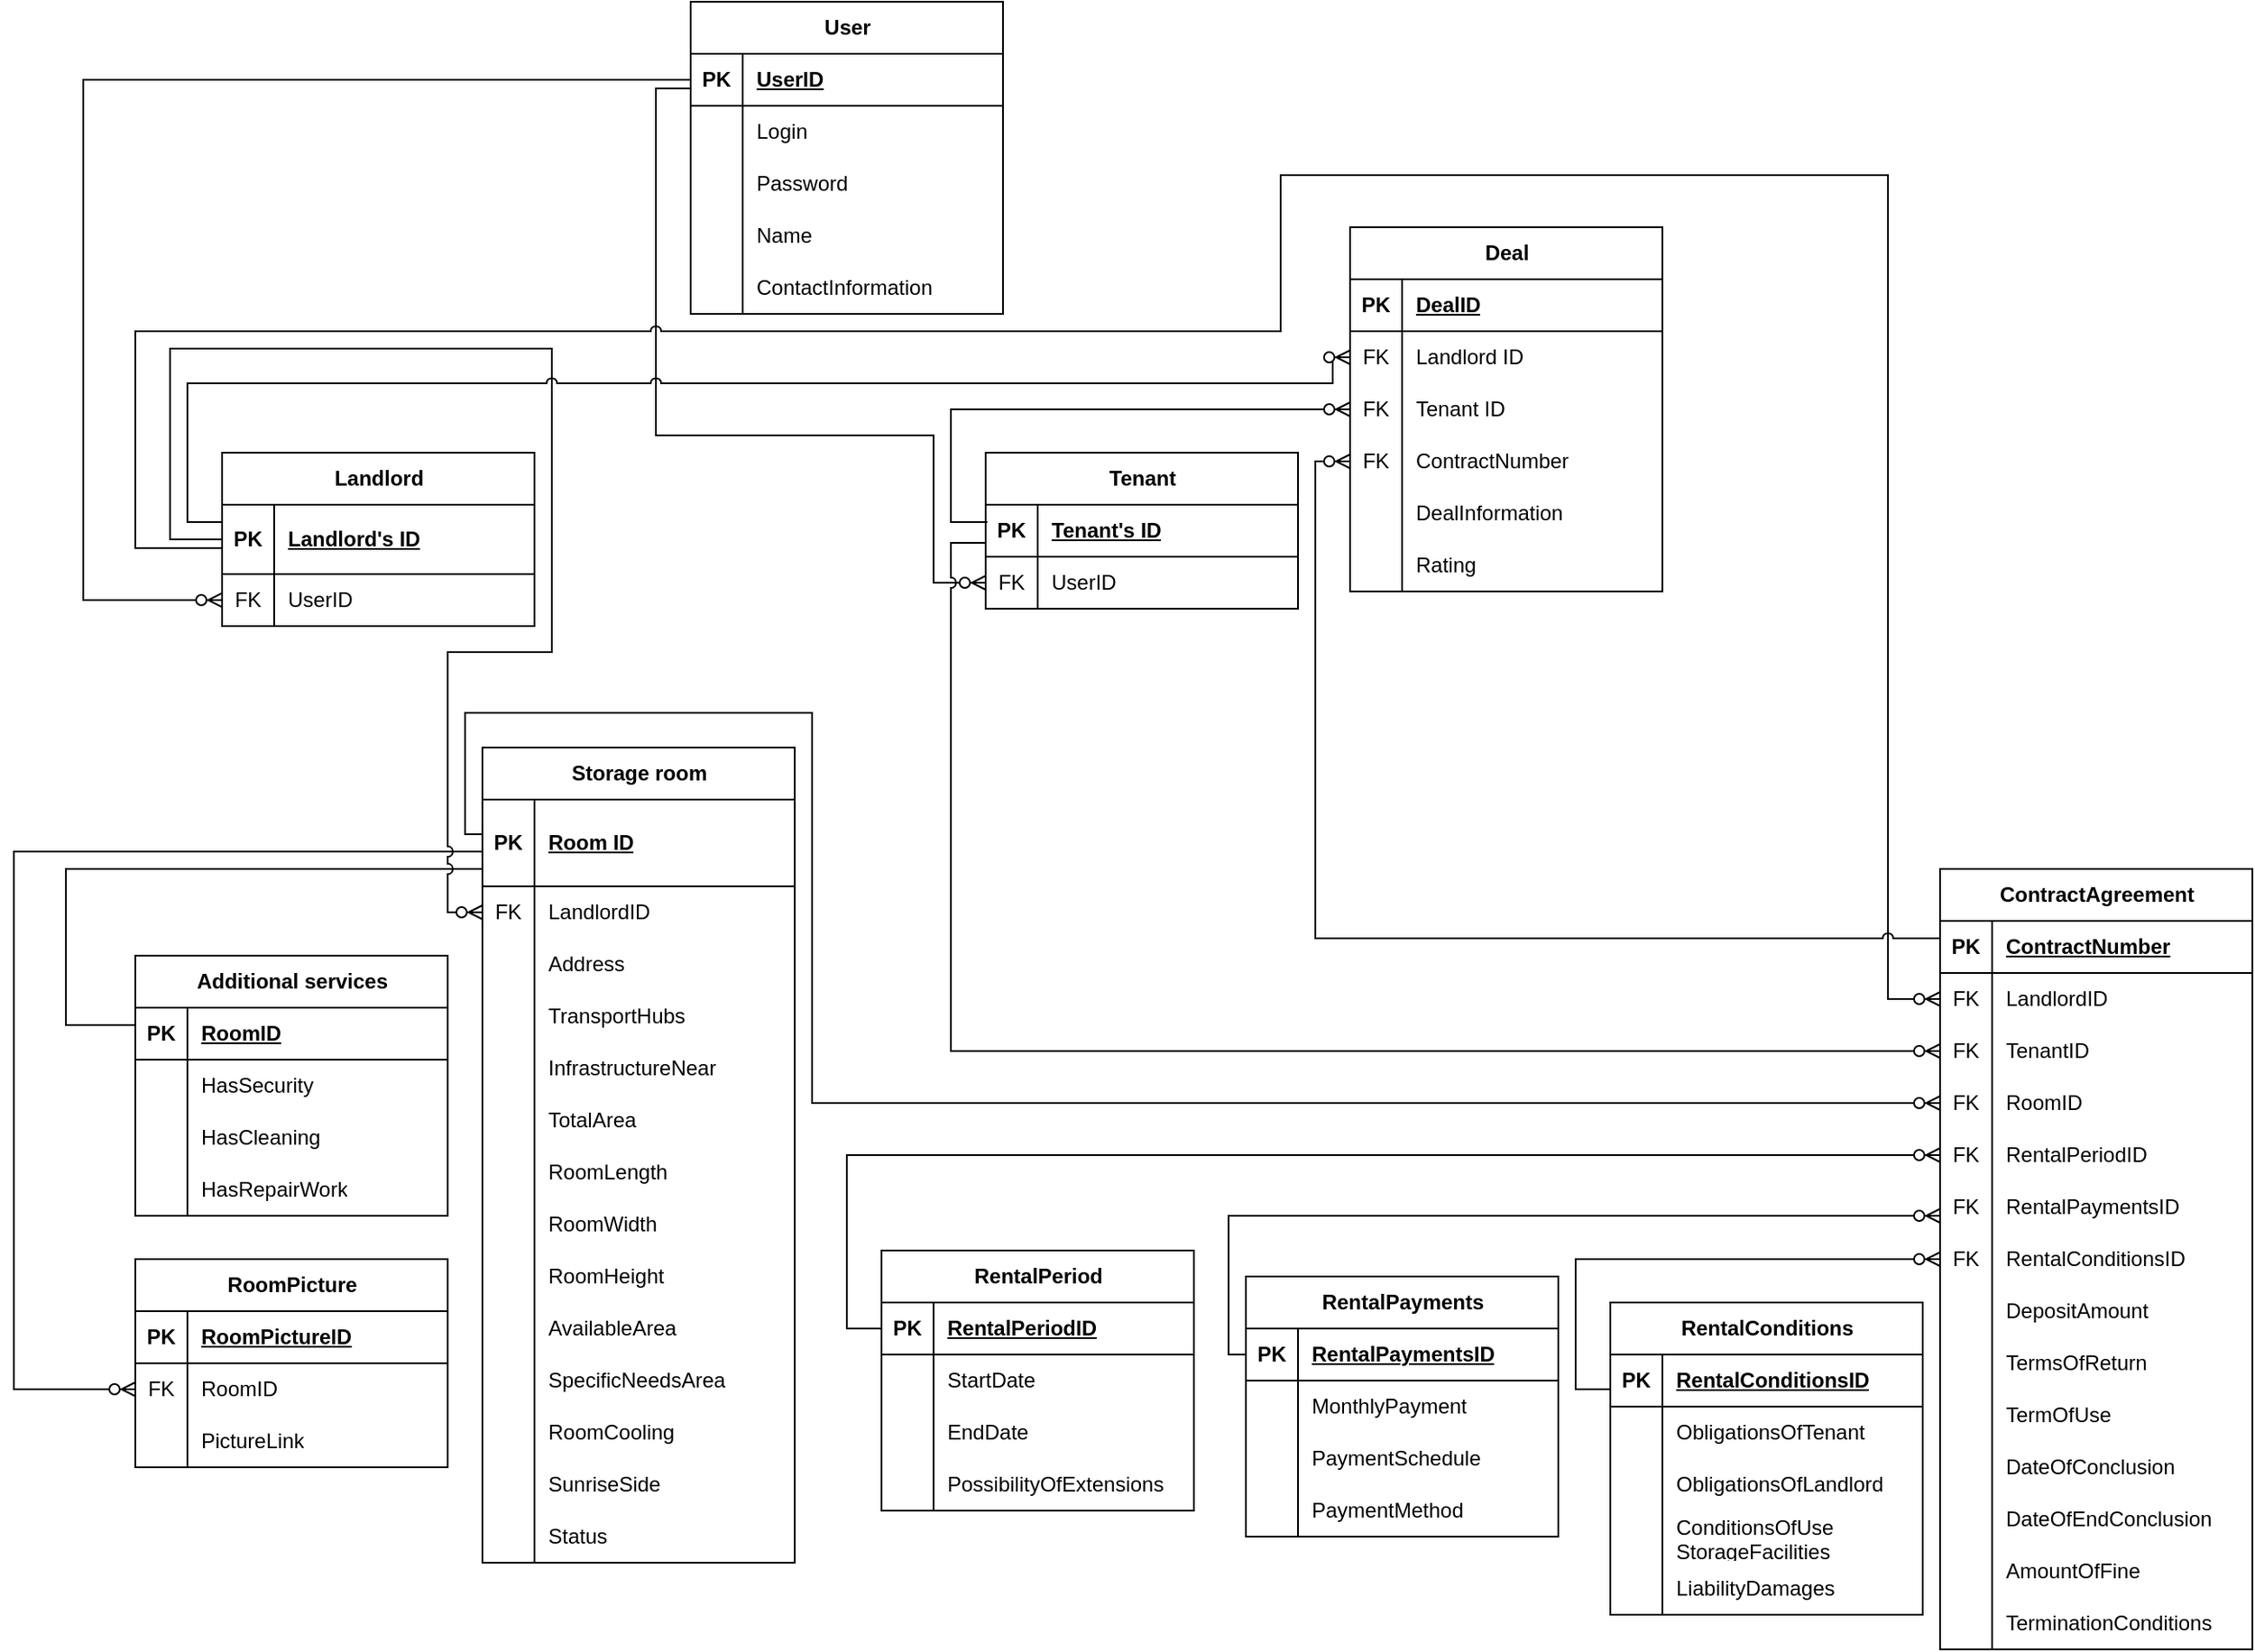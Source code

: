 <mxfile version="26.0.16">
  <diagram name="Страница — 1" id="WCdYWS6WCblmgpS80_gv">
    <mxGraphModel dx="2927" dy="2213" grid="1" gridSize="10" guides="1" tooltips="1" connect="1" arrows="1" fold="1" page="1" pageScale="1" pageWidth="827" pageHeight="1169" math="0" shadow="0">
      <root>
        <mxCell id="0" />
        <mxCell id="1" parent="0" />
        <mxCell id="0KTnZIsHp7cIGJjC1NWQ-1" value="Landlord" style="shape=table;startSize=30;container=1;collapsible=1;childLayout=tableLayout;fixedRows=1;rowLines=0;fontStyle=1;align=center;resizeLast=1;html=1;" parent="1" vertex="1">
          <mxGeometry x="-70" y="90" width="180" height="100" as="geometry" />
        </mxCell>
        <mxCell id="0KTnZIsHp7cIGJjC1NWQ-2" value="" style="shape=tableRow;horizontal=0;startSize=0;swimlaneHead=0;swimlaneBody=0;fillColor=none;collapsible=0;dropTarget=0;points=[[0,0.5],[1,0.5]];portConstraint=eastwest;top=0;left=0;right=0;bottom=1;" parent="0KTnZIsHp7cIGJjC1NWQ-1" vertex="1">
          <mxGeometry y="30" width="180" height="40" as="geometry" />
        </mxCell>
        <mxCell id="0KTnZIsHp7cIGJjC1NWQ-3" value="PK" style="shape=partialRectangle;connectable=0;fillColor=none;top=0;left=0;bottom=0;right=0;fontStyle=1;overflow=hidden;whiteSpace=wrap;html=1;" parent="0KTnZIsHp7cIGJjC1NWQ-2" vertex="1">
          <mxGeometry width="30" height="40" as="geometry">
            <mxRectangle width="30" height="40" as="alternateBounds" />
          </mxGeometry>
        </mxCell>
        <mxCell id="0KTnZIsHp7cIGJjC1NWQ-4" value="Landlord&#39;s ID" style="shape=partialRectangle;connectable=0;fillColor=none;top=0;left=0;bottom=0;right=0;align=left;spacingLeft=6;fontStyle=5;overflow=hidden;whiteSpace=wrap;html=1;" parent="0KTnZIsHp7cIGJjC1NWQ-2" vertex="1">
          <mxGeometry x="30" width="150" height="40" as="geometry">
            <mxRectangle width="150" height="40" as="alternateBounds" />
          </mxGeometry>
        </mxCell>
        <mxCell id="0KTnZIsHp7cIGJjC1NWQ-254" value="" style="shape=tableRow;horizontal=0;startSize=0;swimlaneHead=0;swimlaneBody=0;fillColor=none;collapsible=0;dropTarget=0;points=[[0,0.5],[1,0.5]];portConstraint=eastwest;top=0;left=0;right=0;bottom=0;" parent="0KTnZIsHp7cIGJjC1NWQ-1" vertex="1">
          <mxGeometry y="70" width="180" height="30" as="geometry" />
        </mxCell>
        <mxCell id="0KTnZIsHp7cIGJjC1NWQ-255" value="FK" style="shape=partialRectangle;connectable=0;fillColor=none;top=0;left=0;bottom=0;right=0;editable=1;overflow=hidden;whiteSpace=wrap;html=1;" parent="0KTnZIsHp7cIGJjC1NWQ-254" vertex="1">
          <mxGeometry width="30" height="30" as="geometry">
            <mxRectangle width="30" height="30" as="alternateBounds" />
          </mxGeometry>
        </mxCell>
        <mxCell id="0KTnZIsHp7cIGJjC1NWQ-256" value="UserID" style="shape=partialRectangle;connectable=0;fillColor=none;top=0;left=0;bottom=0;right=0;align=left;spacingLeft=6;overflow=hidden;whiteSpace=wrap;html=1;" parent="0KTnZIsHp7cIGJjC1NWQ-254" vertex="1">
          <mxGeometry x="30" width="150" height="30" as="geometry">
            <mxRectangle width="150" height="30" as="alternateBounds" />
          </mxGeometry>
        </mxCell>
        <mxCell id="0KTnZIsHp7cIGJjC1NWQ-14" value="&lt;span style=&quot;white-space: pre-wrap;&quot; data-src-align=&quot;0:9&quot; class=&quot;EzKURWReUAB5oZgtQNkl&quot;&gt;Tenant&lt;/span&gt;" style="shape=table;startSize=30;container=1;collapsible=1;childLayout=tableLayout;fixedRows=1;rowLines=0;fontStyle=1;align=center;resizeLast=1;html=1;" parent="1" vertex="1">
          <mxGeometry x="370" y="90" width="180" height="90" as="geometry" />
        </mxCell>
        <mxCell id="0KTnZIsHp7cIGJjC1NWQ-15" value="" style="shape=tableRow;horizontal=0;startSize=0;swimlaneHead=0;swimlaneBody=0;fillColor=none;collapsible=0;dropTarget=0;points=[[0,0.5],[1,0.5]];portConstraint=eastwest;top=0;left=0;right=0;bottom=1;" parent="0KTnZIsHp7cIGJjC1NWQ-14" vertex="1">
          <mxGeometry y="30" width="180" height="30" as="geometry" />
        </mxCell>
        <mxCell id="0KTnZIsHp7cIGJjC1NWQ-16" value="PK" style="shape=partialRectangle;connectable=0;fillColor=none;top=0;left=0;bottom=0;right=0;fontStyle=1;overflow=hidden;whiteSpace=wrap;html=1;" parent="0KTnZIsHp7cIGJjC1NWQ-15" vertex="1">
          <mxGeometry width="30" height="30" as="geometry">
            <mxRectangle width="30" height="30" as="alternateBounds" />
          </mxGeometry>
        </mxCell>
        <mxCell id="0KTnZIsHp7cIGJjC1NWQ-17" value="&lt;span style=&quot;text-align: center; white-space-collapse: preserve;&quot;&gt;Tenant&lt;/span&gt;&#39;s ID" style="shape=partialRectangle;connectable=0;fillColor=none;top=0;left=0;bottom=0;right=0;align=left;spacingLeft=6;fontStyle=5;overflow=hidden;whiteSpace=wrap;html=1;" parent="0KTnZIsHp7cIGJjC1NWQ-15" vertex="1">
          <mxGeometry x="30" width="150" height="30" as="geometry">
            <mxRectangle width="150" height="30" as="alternateBounds" />
          </mxGeometry>
        </mxCell>
        <mxCell id="0KTnZIsHp7cIGJjC1NWQ-257" value="" style="shape=tableRow;horizontal=0;startSize=0;swimlaneHead=0;swimlaneBody=0;fillColor=none;collapsible=0;dropTarget=0;points=[[0,0.5],[1,0.5]];portConstraint=eastwest;top=0;left=0;right=0;bottom=0;" parent="0KTnZIsHp7cIGJjC1NWQ-14" vertex="1">
          <mxGeometry y="60" width="180" height="30" as="geometry" />
        </mxCell>
        <mxCell id="0KTnZIsHp7cIGJjC1NWQ-258" value="FK" style="shape=partialRectangle;connectable=0;fillColor=none;top=0;left=0;bottom=0;right=0;editable=1;overflow=hidden;whiteSpace=wrap;html=1;" parent="0KTnZIsHp7cIGJjC1NWQ-257" vertex="1">
          <mxGeometry width="30" height="30" as="geometry">
            <mxRectangle width="30" height="30" as="alternateBounds" />
          </mxGeometry>
        </mxCell>
        <mxCell id="0KTnZIsHp7cIGJjC1NWQ-259" value="UserID" style="shape=partialRectangle;connectable=0;fillColor=none;top=0;left=0;bottom=0;right=0;align=left;spacingLeft=6;overflow=hidden;whiteSpace=wrap;html=1;" parent="0KTnZIsHp7cIGJjC1NWQ-257" vertex="1">
          <mxGeometry x="30" width="150" height="30" as="geometry">
            <mxRectangle width="150" height="30" as="alternateBounds" />
          </mxGeometry>
        </mxCell>
        <mxCell id="0KTnZIsHp7cIGJjC1NWQ-27" value="Deal" style="shape=table;startSize=30;container=1;collapsible=1;childLayout=tableLayout;fixedRows=1;rowLines=0;fontStyle=1;align=center;resizeLast=1;html=1;" parent="1" vertex="1">
          <mxGeometry x="580" y="-40" width="180" height="210" as="geometry" />
        </mxCell>
        <mxCell id="0KTnZIsHp7cIGJjC1NWQ-28" value="" style="shape=tableRow;horizontal=0;startSize=0;swimlaneHead=0;swimlaneBody=0;fillColor=none;collapsible=0;dropTarget=0;points=[[0,0.5],[1,0.5]];portConstraint=eastwest;top=0;left=0;right=0;bottom=1;" parent="0KTnZIsHp7cIGJjC1NWQ-27" vertex="1">
          <mxGeometry y="30" width="180" height="30" as="geometry" />
        </mxCell>
        <mxCell id="0KTnZIsHp7cIGJjC1NWQ-29" value="PK" style="shape=partialRectangle;connectable=0;fillColor=none;top=0;left=0;bottom=0;right=0;fontStyle=1;overflow=hidden;whiteSpace=wrap;html=1;" parent="0KTnZIsHp7cIGJjC1NWQ-28" vertex="1">
          <mxGeometry width="30" height="30" as="geometry">
            <mxRectangle width="30" height="30" as="alternateBounds" />
          </mxGeometry>
        </mxCell>
        <mxCell id="0KTnZIsHp7cIGJjC1NWQ-30" value="DealID" style="shape=partialRectangle;connectable=0;fillColor=none;top=0;left=0;bottom=0;right=0;align=left;spacingLeft=6;fontStyle=5;overflow=hidden;whiteSpace=wrap;html=1;" parent="0KTnZIsHp7cIGJjC1NWQ-28" vertex="1">
          <mxGeometry x="30" width="150" height="30" as="geometry">
            <mxRectangle width="150" height="30" as="alternateBounds" />
          </mxGeometry>
        </mxCell>
        <mxCell id="0KTnZIsHp7cIGJjC1NWQ-31" value="" style="shape=tableRow;horizontal=0;startSize=0;swimlaneHead=0;swimlaneBody=0;fillColor=none;collapsible=0;dropTarget=0;points=[[0,0.5],[1,0.5]];portConstraint=eastwest;top=0;left=0;right=0;bottom=0;" parent="0KTnZIsHp7cIGJjC1NWQ-27" vertex="1">
          <mxGeometry y="60" width="180" height="30" as="geometry" />
        </mxCell>
        <mxCell id="0KTnZIsHp7cIGJjC1NWQ-32" value="FK" style="shape=partialRectangle;connectable=0;fillColor=none;top=0;left=0;bottom=0;right=0;editable=1;overflow=hidden;whiteSpace=wrap;html=1;" parent="0KTnZIsHp7cIGJjC1NWQ-31" vertex="1">
          <mxGeometry width="30" height="30" as="geometry">
            <mxRectangle width="30" height="30" as="alternateBounds" />
          </mxGeometry>
        </mxCell>
        <mxCell id="0KTnZIsHp7cIGJjC1NWQ-33" value="&lt;span style=&quot;text-align: center; text-wrap-mode: nowrap;&quot;&gt;Landlord ID&lt;/span&gt;" style="shape=partialRectangle;connectable=0;fillColor=none;top=0;left=0;bottom=0;right=0;align=left;spacingLeft=6;overflow=hidden;whiteSpace=wrap;html=1;" parent="0KTnZIsHp7cIGJjC1NWQ-31" vertex="1">
          <mxGeometry x="30" width="150" height="30" as="geometry">
            <mxRectangle width="150" height="30" as="alternateBounds" />
          </mxGeometry>
        </mxCell>
        <mxCell id="0KTnZIsHp7cIGJjC1NWQ-34" value="" style="shape=tableRow;horizontal=0;startSize=0;swimlaneHead=0;swimlaneBody=0;fillColor=none;collapsible=0;dropTarget=0;points=[[0,0.5],[1,0.5]];portConstraint=eastwest;top=0;left=0;right=0;bottom=0;" parent="0KTnZIsHp7cIGJjC1NWQ-27" vertex="1">
          <mxGeometry y="90" width="180" height="30" as="geometry" />
        </mxCell>
        <mxCell id="0KTnZIsHp7cIGJjC1NWQ-35" value="FK" style="shape=partialRectangle;connectable=0;fillColor=none;top=0;left=0;bottom=0;right=0;editable=1;overflow=hidden;whiteSpace=wrap;html=1;" parent="0KTnZIsHp7cIGJjC1NWQ-34" vertex="1">
          <mxGeometry width="30" height="30" as="geometry">
            <mxRectangle width="30" height="30" as="alternateBounds" />
          </mxGeometry>
        </mxCell>
        <mxCell id="0KTnZIsHp7cIGJjC1NWQ-36" value="&lt;span style=&quot;text-align: center; white-space-collapse: preserve;&quot;&gt;Tenant ID&lt;/span&gt;" style="shape=partialRectangle;connectable=0;fillColor=none;top=0;left=0;bottom=0;right=0;align=left;spacingLeft=6;overflow=hidden;whiteSpace=wrap;html=1;" parent="0KTnZIsHp7cIGJjC1NWQ-34" vertex="1">
          <mxGeometry x="30" width="150" height="30" as="geometry">
            <mxRectangle width="150" height="30" as="alternateBounds" />
          </mxGeometry>
        </mxCell>
        <mxCell id="0KTnZIsHp7cIGJjC1NWQ-37" value="" style="shape=tableRow;horizontal=0;startSize=0;swimlaneHead=0;swimlaneBody=0;fillColor=none;collapsible=0;dropTarget=0;points=[[0,0.5],[1,0.5]];portConstraint=eastwest;top=0;left=0;right=0;bottom=0;" parent="0KTnZIsHp7cIGJjC1NWQ-27" vertex="1">
          <mxGeometry y="120" width="180" height="30" as="geometry" />
        </mxCell>
        <mxCell id="0KTnZIsHp7cIGJjC1NWQ-38" value="FK" style="shape=partialRectangle;connectable=0;fillColor=none;top=0;left=0;bottom=0;right=0;editable=1;overflow=hidden;whiteSpace=wrap;html=1;" parent="0KTnZIsHp7cIGJjC1NWQ-37" vertex="1">
          <mxGeometry width="30" height="30" as="geometry">
            <mxRectangle width="30" height="30" as="alternateBounds" />
          </mxGeometry>
        </mxCell>
        <mxCell id="0KTnZIsHp7cIGJjC1NWQ-39" value="ContractNumber" style="shape=partialRectangle;connectable=0;fillColor=none;top=0;left=0;bottom=0;right=0;align=left;spacingLeft=6;overflow=hidden;whiteSpace=wrap;html=1;" parent="0KTnZIsHp7cIGJjC1NWQ-37" vertex="1">
          <mxGeometry x="30" width="150" height="30" as="geometry">
            <mxRectangle width="150" height="30" as="alternateBounds" />
          </mxGeometry>
        </mxCell>
        <mxCell id="0KTnZIsHp7cIGJjC1NWQ-40" value="" style="shape=tableRow;horizontal=0;startSize=0;swimlaneHead=0;swimlaneBody=0;fillColor=none;collapsible=0;dropTarget=0;points=[[0,0.5],[1,0.5]];portConstraint=eastwest;top=0;left=0;right=0;bottom=0;" parent="0KTnZIsHp7cIGJjC1NWQ-27" vertex="1">
          <mxGeometry y="150" width="180" height="30" as="geometry" />
        </mxCell>
        <mxCell id="0KTnZIsHp7cIGJjC1NWQ-41" value="" style="shape=partialRectangle;connectable=0;fillColor=none;top=0;left=0;bottom=0;right=0;editable=1;overflow=hidden;whiteSpace=wrap;html=1;" parent="0KTnZIsHp7cIGJjC1NWQ-40" vertex="1">
          <mxGeometry width="30" height="30" as="geometry">
            <mxRectangle width="30" height="30" as="alternateBounds" />
          </mxGeometry>
        </mxCell>
        <mxCell id="0KTnZIsHp7cIGJjC1NWQ-42" value="DealInformation" style="shape=partialRectangle;connectable=0;fillColor=none;top=0;left=0;bottom=0;right=0;align=left;spacingLeft=6;overflow=hidden;whiteSpace=wrap;html=1;" parent="0KTnZIsHp7cIGJjC1NWQ-40" vertex="1">
          <mxGeometry x="30" width="150" height="30" as="geometry">
            <mxRectangle width="150" height="30" as="alternateBounds" />
          </mxGeometry>
        </mxCell>
        <mxCell id="ZNOtKVDXZix0YhFoSumr-42" value="" style="shape=tableRow;horizontal=0;startSize=0;swimlaneHead=0;swimlaneBody=0;fillColor=none;collapsible=0;dropTarget=0;points=[[0,0.5],[1,0.5]];portConstraint=eastwest;top=0;left=0;right=0;bottom=0;" vertex="1" parent="0KTnZIsHp7cIGJjC1NWQ-27">
          <mxGeometry y="180" width="180" height="30" as="geometry" />
        </mxCell>
        <mxCell id="ZNOtKVDXZix0YhFoSumr-43" value="" style="shape=partialRectangle;connectable=0;fillColor=none;top=0;left=0;bottom=0;right=0;editable=1;overflow=hidden;whiteSpace=wrap;html=1;" vertex="1" parent="ZNOtKVDXZix0YhFoSumr-42">
          <mxGeometry width="30" height="30" as="geometry">
            <mxRectangle width="30" height="30" as="alternateBounds" />
          </mxGeometry>
        </mxCell>
        <mxCell id="ZNOtKVDXZix0YhFoSumr-44" value="Rating" style="shape=partialRectangle;connectable=0;fillColor=none;top=0;left=0;bottom=0;right=0;align=left;spacingLeft=6;overflow=hidden;whiteSpace=wrap;html=1;" vertex="1" parent="ZNOtKVDXZix0YhFoSumr-42">
          <mxGeometry x="30" width="150" height="30" as="geometry">
            <mxRectangle width="150" height="30" as="alternateBounds" />
          </mxGeometry>
        </mxCell>
        <mxCell id="0KTnZIsHp7cIGJjC1NWQ-43" value="Storage room" style="shape=table;startSize=30;container=1;collapsible=1;childLayout=tableLayout;fixedRows=1;rowLines=0;fontStyle=1;align=center;resizeLast=1;html=1;" parent="1" vertex="1">
          <mxGeometry x="80" y="260" width="180" height="470" as="geometry" />
        </mxCell>
        <mxCell id="0KTnZIsHp7cIGJjC1NWQ-44" value="" style="shape=tableRow;horizontal=0;startSize=0;swimlaneHead=0;swimlaneBody=0;fillColor=none;collapsible=0;dropTarget=0;points=[[0,0.5],[1,0.5]];portConstraint=eastwest;top=0;left=0;right=0;bottom=1;" parent="0KTnZIsHp7cIGJjC1NWQ-43" vertex="1">
          <mxGeometry y="30" width="180" height="50" as="geometry" />
        </mxCell>
        <mxCell id="0KTnZIsHp7cIGJjC1NWQ-45" value="PK" style="shape=partialRectangle;connectable=0;fillColor=none;top=0;left=0;bottom=0;right=0;fontStyle=1;overflow=hidden;whiteSpace=wrap;html=1;" parent="0KTnZIsHp7cIGJjC1NWQ-44" vertex="1">
          <mxGeometry width="30" height="50" as="geometry">
            <mxRectangle width="30" height="50" as="alternateBounds" />
          </mxGeometry>
        </mxCell>
        <mxCell id="0KTnZIsHp7cIGJjC1NWQ-46" value="Room ID" style="shape=partialRectangle;connectable=0;fillColor=none;top=0;left=0;bottom=0;right=0;align=left;spacingLeft=6;fontStyle=5;overflow=hidden;whiteSpace=wrap;html=1;" parent="0KTnZIsHp7cIGJjC1NWQ-44" vertex="1">
          <mxGeometry x="30" width="150" height="50" as="geometry">
            <mxRectangle width="150" height="50" as="alternateBounds" />
          </mxGeometry>
        </mxCell>
        <mxCell id="0KTnZIsHp7cIGJjC1NWQ-47" value="" style="shape=tableRow;horizontal=0;startSize=0;swimlaneHead=0;swimlaneBody=0;fillColor=none;collapsible=0;dropTarget=0;points=[[0,0.5],[1,0.5]];portConstraint=eastwest;top=0;left=0;right=0;bottom=0;" parent="0KTnZIsHp7cIGJjC1NWQ-43" vertex="1">
          <mxGeometry y="80" width="180" height="30" as="geometry" />
        </mxCell>
        <mxCell id="0KTnZIsHp7cIGJjC1NWQ-48" value="FK" style="shape=partialRectangle;connectable=0;fillColor=none;top=0;left=0;bottom=0;right=0;editable=1;overflow=hidden;whiteSpace=wrap;html=1;" parent="0KTnZIsHp7cIGJjC1NWQ-47" vertex="1">
          <mxGeometry width="30" height="30" as="geometry">
            <mxRectangle width="30" height="30" as="alternateBounds" />
          </mxGeometry>
        </mxCell>
        <mxCell id="0KTnZIsHp7cIGJjC1NWQ-49" value="&lt;span style=&quot;white-space-collapse: preserve;&quot; data-src-align=&quot;0:12&quot; class=&quot;EzKURWReUAB5oZgtQNkl&quot;&gt;LandlordID&lt;/span&gt;" style="shape=partialRectangle;connectable=0;fillColor=none;top=0;left=0;bottom=0;right=0;align=left;spacingLeft=6;overflow=hidden;whiteSpace=wrap;html=1;" parent="0KTnZIsHp7cIGJjC1NWQ-47" vertex="1">
          <mxGeometry x="30" width="150" height="30" as="geometry">
            <mxRectangle width="150" height="30" as="alternateBounds" />
          </mxGeometry>
        </mxCell>
        <mxCell id="0KTnZIsHp7cIGJjC1NWQ-50" value="" style="shape=tableRow;horizontal=0;startSize=0;swimlaneHead=0;swimlaneBody=0;fillColor=none;collapsible=0;dropTarget=0;points=[[0,0.5],[1,0.5]];portConstraint=eastwest;top=0;left=0;right=0;bottom=0;" parent="0KTnZIsHp7cIGJjC1NWQ-43" vertex="1">
          <mxGeometry y="110" width="180" height="30" as="geometry" />
        </mxCell>
        <mxCell id="0KTnZIsHp7cIGJjC1NWQ-51" value="" style="shape=partialRectangle;connectable=0;fillColor=none;top=0;left=0;bottom=0;right=0;editable=1;overflow=hidden;whiteSpace=wrap;html=1;" parent="0KTnZIsHp7cIGJjC1NWQ-50" vertex="1">
          <mxGeometry width="30" height="30" as="geometry">
            <mxRectangle width="30" height="30" as="alternateBounds" />
          </mxGeometry>
        </mxCell>
        <mxCell id="0KTnZIsHp7cIGJjC1NWQ-52" value="Address" style="shape=partialRectangle;connectable=0;fillColor=none;top=0;left=0;bottom=0;right=0;align=left;spacingLeft=6;overflow=hidden;whiteSpace=wrap;html=1;" parent="0KTnZIsHp7cIGJjC1NWQ-50" vertex="1">
          <mxGeometry x="30" width="150" height="30" as="geometry">
            <mxRectangle width="150" height="30" as="alternateBounds" />
          </mxGeometry>
        </mxCell>
        <mxCell id="0KTnZIsHp7cIGJjC1NWQ-53" value="" style="shape=tableRow;horizontal=0;startSize=0;swimlaneHead=0;swimlaneBody=0;fillColor=none;collapsible=0;dropTarget=0;points=[[0,0.5],[1,0.5]];portConstraint=eastwest;top=0;left=0;right=0;bottom=0;" parent="0KTnZIsHp7cIGJjC1NWQ-43" vertex="1">
          <mxGeometry y="140" width="180" height="30" as="geometry" />
        </mxCell>
        <mxCell id="0KTnZIsHp7cIGJjC1NWQ-54" value="" style="shape=partialRectangle;connectable=0;fillColor=none;top=0;left=0;bottom=0;right=0;editable=1;overflow=hidden;whiteSpace=wrap;html=1;" parent="0KTnZIsHp7cIGJjC1NWQ-53" vertex="1">
          <mxGeometry width="30" height="30" as="geometry">
            <mxRectangle width="30" height="30" as="alternateBounds" />
          </mxGeometry>
        </mxCell>
        <mxCell id="0KTnZIsHp7cIGJjC1NWQ-55" value="TransportHubs" style="shape=partialRectangle;connectable=0;fillColor=none;top=0;left=0;bottom=0;right=0;align=left;spacingLeft=6;overflow=hidden;whiteSpace=wrap;html=1;" parent="0KTnZIsHp7cIGJjC1NWQ-53" vertex="1">
          <mxGeometry x="30" width="150" height="30" as="geometry">
            <mxRectangle width="150" height="30" as="alternateBounds" />
          </mxGeometry>
        </mxCell>
        <mxCell id="0KTnZIsHp7cIGJjC1NWQ-56" value="" style="shape=tableRow;horizontal=0;startSize=0;swimlaneHead=0;swimlaneBody=0;fillColor=none;collapsible=0;dropTarget=0;points=[[0,0.5],[1,0.5]];portConstraint=eastwest;top=0;left=0;right=0;bottom=0;" parent="0KTnZIsHp7cIGJjC1NWQ-43" vertex="1">
          <mxGeometry y="170" width="180" height="30" as="geometry" />
        </mxCell>
        <mxCell id="0KTnZIsHp7cIGJjC1NWQ-57" value="" style="shape=partialRectangle;connectable=0;fillColor=none;top=0;left=0;bottom=0;right=0;editable=1;overflow=hidden;whiteSpace=wrap;html=1;" parent="0KTnZIsHp7cIGJjC1NWQ-56" vertex="1">
          <mxGeometry width="30" height="30" as="geometry">
            <mxRectangle width="30" height="30" as="alternateBounds" />
          </mxGeometry>
        </mxCell>
        <mxCell id="0KTnZIsHp7cIGJjC1NWQ-58" value="InfrastructureNear" style="shape=partialRectangle;connectable=0;fillColor=none;top=0;left=0;bottom=0;right=0;align=left;spacingLeft=6;overflow=hidden;whiteSpace=wrap;html=1;" parent="0KTnZIsHp7cIGJjC1NWQ-56" vertex="1">
          <mxGeometry x="30" width="150" height="30" as="geometry">
            <mxRectangle width="150" height="30" as="alternateBounds" />
          </mxGeometry>
        </mxCell>
        <mxCell id="0KTnZIsHp7cIGJjC1NWQ-59" value="" style="shape=tableRow;horizontal=0;startSize=0;swimlaneHead=0;swimlaneBody=0;fillColor=none;collapsible=0;dropTarget=0;points=[[0,0.5],[1,0.5]];portConstraint=eastwest;top=0;left=0;right=0;bottom=0;" parent="0KTnZIsHp7cIGJjC1NWQ-43" vertex="1">
          <mxGeometry y="200" width="180" height="30" as="geometry" />
        </mxCell>
        <mxCell id="0KTnZIsHp7cIGJjC1NWQ-60" value="" style="shape=partialRectangle;connectable=0;fillColor=none;top=0;left=0;bottom=0;right=0;editable=1;overflow=hidden;whiteSpace=wrap;html=1;" parent="0KTnZIsHp7cIGJjC1NWQ-59" vertex="1">
          <mxGeometry width="30" height="30" as="geometry">
            <mxRectangle width="30" height="30" as="alternateBounds" />
          </mxGeometry>
        </mxCell>
        <mxCell id="0KTnZIsHp7cIGJjC1NWQ-61" value="TotalArea" style="shape=partialRectangle;connectable=0;fillColor=none;top=0;left=0;bottom=0;right=0;align=left;spacingLeft=6;overflow=hidden;whiteSpace=wrap;html=1;" parent="0KTnZIsHp7cIGJjC1NWQ-59" vertex="1">
          <mxGeometry x="30" width="150" height="30" as="geometry">
            <mxRectangle width="150" height="30" as="alternateBounds" />
          </mxGeometry>
        </mxCell>
        <mxCell id="0KTnZIsHp7cIGJjC1NWQ-62" value="" style="shape=tableRow;horizontal=0;startSize=0;swimlaneHead=0;swimlaneBody=0;fillColor=none;collapsible=0;dropTarget=0;points=[[0,0.5],[1,0.5]];portConstraint=eastwest;top=0;left=0;right=0;bottom=0;" parent="0KTnZIsHp7cIGJjC1NWQ-43" vertex="1">
          <mxGeometry y="230" width="180" height="30" as="geometry" />
        </mxCell>
        <mxCell id="0KTnZIsHp7cIGJjC1NWQ-63" value="" style="shape=partialRectangle;connectable=0;fillColor=none;top=0;left=0;bottom=0;right=0;editable=1;overflow=hidden;whiteSpace=wrap;html=1;" parent="0KTnZIsHp7cIGJjC1NWQ-62" vertex="1">
          <mxGeometry width="30" height="30" as="geometry">
            <mxRectangle width="30" height="30" as="alternateBounds" />
          </mxGeometry>
        </mxCell>
        <mxCell id="0KTnZIsHp7cIGJjC1NWQ-64" value="RoomLength" style="shape=partialRectangle;connectable=0;fillColor=none;top=0;left=0;bottom=0;right=0;align=left;spacingLeft=6;overflow=hidden;whiteSpace=wrap;html=1;" parent="0KTnZIsHp7cIGJjC1NWQ-62" vertex="1">
          <mxGeometry x="30" width="150" height="30" as="geometry">
            <mxRectangle width="150" height="30" as="alternateBounds" />
          </mxGeometry>
        </mxCell>
        <mxCell id="0KTnZIsHp7cIGJjC1NWQ-65" value="" style="shape=tableRow;horizontal=0;startSize=0;swimlaneHead=0;swimlaneBody=0;fillColor=none;collapsible=0;dropTarget=0;points=[[0,0.5],[1,0.5]];portConstraint=eastwest;top=0;left=0;right=0;bottom=0;" parent="0KTnZIsHp7cIGJjC1NWQ-43" vertex="1">
          <mxGeometry y="260" width="180" height="30" as="geometry" />
        </mxCell>
        <mxCell id="0KTnZIsHp7cIGJjC1NWQ-66" value="" style="shape=partialRectangle;connectable=0;fillColor=none;top=0;left=0;bottom=0;right=0;editable=1;overflow=hidden;whiteSpace=wrap;html=1;" parent="0KTnZIsHp7cIGJjC1NWQ-65" vertex="1">
          <mxGeometry width="30" height="30" as="geometry">
            <mxRectangle width="30" height="30" as="alternateBounds" />
          </mxGeometry>
        </mxCell>
        <mxCell id="0KTnZIsHp7cIGJjC1NWQ-67" value="RoomWidth" style="shape=partialRectangle;connectable=0;fillColor=none;top=0;left=0;bottom=0;right=0;align=left;spacingLeft=6;overflow=hidden;whiteSpace=wrap;html=1;" parent="0KTnZIsHp7cIGJjC1NWQ-65" vertex="1">
          <mxGeometry x="30" width="150" height="30" as="geometry">
            <mxRectangle width="150" height="30" as="alternateBounds" />
          </mxGeometry>
        </mxCell>
        <mxCell id="ZNOtKVDXZix0YhFoSumr-8" value="" style="shape=tableRow;horizontal=0;startSize=0;swimlaneHead=0;swimlaneBody=0;fillColor=none;collapsible=0;dropTarget=0;points=[[0,0.5],[1,0.5]];portConstraint=eastwest;top=0;left=0;right=0;bottom=0;" vertex="1" parent="0KTnZIsHp7cIGJjC1NWQ-43">
          <mxGeometry y="290" width="180" height="30" as="geometry" />
        </mxCell>
        <mxCell id="ZNOtKVDXZix0YhFoSumr-9" value="" style="shape=partialRectangle;connectable=0;fillColor=none;top=0;left=0;bottom=0;right=0;editable=1;overflow=hidden;whiteSpace=wrap;html=1;" vertex="1" parent="ZNOtKVDXZix0YhFoSumr-8">
          <mxGeometry width="30" height="30" as="geometry">
            <mxRectangle width="30" height="30" as="alternateBounds" />
          </mxGeometry>
        </mxCell>
        <mxCell id="ZNOtKVDXZix0YhFoSumr-10" value="RoomHeight" style="shape=partialRectangle;connectable=0;fillColor=none;top=0;left=0;bottom=0;right=0;align=left;spacingLeft=6;overflow=hidden;whiteSpace=wrap;html=1;" vertex="1" parent="ZNOtKVDXZix0YhFoSumr-8">
          <mxGeometry x="30" width="150" height="30" as="geometry">
            <mxRectangle width="150" height="30" as="alternateBounds" />
          </mxGeometry>
        </mxCell>
        <mxCell id="ZNOtKVDXZix0YhFoSumr-11" value="" style="shape=tableRow;horizontal=0;startSize=0;swimlaneHead=0;swimlaneBody=0;fillColor=none;collapsible=0;dropTarget=0;points=[[0,0.5],[1,0.5]];portConstraint=eastwest;top=0;left=0;right=0;bottom=0;" vertex="1" parent="0KTnZIsHp7cIGJjC1NWQ-43">
          <mxGeometry y="320" width="180" height="30" as="geometry" />
        </mxCell>
        <mxCell id="ZNOtKVDXZix0YhFoSumr-12" value="" style="shape=partialRectangle;connectable=0;fillColor=none;top=0;left=0;bottom=0;right=0;editable=1;overflow=hidden;whiteSpace=wrap;html=1;" vertex="1" parent="ZNOtKVDXZix0YhFoSumr-11">
          <mxGeometry width="30" height="30" as="geometry">
            <mxRectangle width="30" height="30" as="alternateBounds" />
          </mxGeometry>
        </mxCell>
        <mxCell id="ZNOtKVDXZix0YhFoSumr-13" value="AvailableArea" style="shape=partialRectangle;connectable=0;fillColor=none;top=0;left=0;bottom=0;right=0;align=left;spacingLeft=6;overflow=hidden;whiteSpace=wrap;html=1;" vertex="1" parent="ZNOtKVDXZix0YhFoSumr-11">
          <mxGeometry x="30" width="150" height="30" as="geometry">
            <mxRectangle width="150" height="30" as="alternateBounds" />
          </mxGeometry>
        </mxCell>
        <mxCell id="ZNOtKVDXZix0YhFoSumr-14" value="" style="shape=tableRow;horizontal=0;startSize=0;swimlaneHead=0;swimlaneBody=0;fillColor=none;collapsible=0;dropTarget=0;points=[[0,0.5],[1,0.5]];portConstraint=eastwest;top=0;left=0;right=0;bottom=0;" vertex="1" parent="0KTnZIsHp7cIGJjC1NWQ-43">
          <mxGeometry y="350" width="180" height="30" as="geometry" />
        </mxCell>
        <mxCell id="ZNOtKVDXZix0YhFoSumr-15" value="" style="shape=partialRectangle;connectable=0;fillColor=none;top=0;left=0;bottom=0;right=0;editable=1;overflow=hidden;whiteSpace=wrap;html=1;" vertex="1" parent="ZNOtKVDXZix0YhFoSumr-14">
          <mxGeometry width="30" height="30" as="geometry">
            <mxRectangle width="30" height="30" as="alternateBounds" />
          </mxGeometry>
        </mxCell>
        <mxCell id="ZNOtKVDXZix0YhFoSumr-16" value="SpecificNeedsArea" style="shape=partialRectangle;connectable=0;fillColor=none;top=0;left=0;bottom=0;right=0;align=left;spacingLeft=6;overflow=hidden;whiteSpace=wrap;html=1;" vertex="1" parent="ZNOtKVDXZix0YhFoSumr-14">
          <mxGeometry x="30" width="150" height="30" as="geometry">
            <mxRectangle width="150" height="30" as="alternateBounds" />
          </mxGeometry>
        </mxCell>
        <mxCell id="ZNOtKVDXZix0YhFoSumr-17" value="" style="shape=tableRow;horizontal=0;startSize=0;swimlaneHead=0;swimlaneBody=0;fillColor=none;collapsible=0;dropTarget=0;points=[[0,0.5],[1,0.5]];portConstraint=eastwest;top=0;left=0;right=0;bottom=0;" vertex="1" parent="0KTnZIsHp7cIGJjC1NWQ-43">
          <mxGeometry y="380" width="180" height="30" as="geometry" />
        </mxCell>
        <mxCell id="ZNOtKVDXZix0YhFoSumr-18" value="" style="shape=partialRectangle;connectable=0;fillColor=none;top=0;left=0;bottom=0;right=0;editable=1;overflow=hidden;whiteSpace=wrap;html=1;" vertex="1" parent="ZNOtKVDXZix0YhFoSumr-17">
          <mxGeometry width="30" height="30" as="geometry">
            <mxRectangle width="30" height="30" as="alternateBounds" />
          </mxGeometry>
        </mxCell>
        <mxCell id="ZNOtKVDXZix0YhFoSumr-19" value="RoomCooling" style="shape=partialRectangle;connectable=0;fillColor=none;top=0;left=0;bottom=0;right=0;align=left;spacingLeft=6;overflow=hidden;whiteSpace=wrap;html=1;" vertex="1" parent="ZNOtKVDXZix0YhFoSumr-17">
          <mxGeometry x="30" width="150" height="30" as="geometry">
            <mxRectangle width="150" height="30" as="alternateBounds" />
          </mxGeometry>
        </mxCell>
        <mxCell id="ZNOtKVDXZix0YhFoSumr-20" value="" style="shape=tableRow;horizontal=0;startSize=0;swimlaneHead=0;swimlaneBody=0;fillColor=none;collapsible=0;dropTarget=0;points=[[0,0.5],[1,0.5]];portConstraint=eastwest;top=0;left=0;right=0;bottom=0;" vertex="1" parent="0KTnZIsHp7cIGJjC1NWQ-43">
          <mxGeometry y="410" width="180" height="30" as="geometry" />
        </mxCell>
        <mxCell id="ZNOtKVDXZix0YhFoSumr-21" value="" style="shape=partialRectangle;connectable=0;fillColor=none;top=0;left=0;bottom=0;right=0;editable=1;overflow=hidden;whiteSpace=wrap;html=1;" vertex="1" parent="ZNOtKVDXZix0YhFoSumr-20">
          <mxGeometry width="30" height="30" as="geometry">
            <mxRectangle width="30" height="30" as="alternateBounds" />
          </mxGeometry>
        </mxCell>
        <mxCell id="ZNOtKVDXZix0YhFoSumr-22" value="SunriseSide" style="shape=partialRectangle;connectable=0;fillColor=none;top=0;left=0;bottom=0;right=0;align=left;spacingLeft=6;overflow=hidden;whiteSpace=wrap;html=1;" vertex="1" parent="ZNOtKVDXZix0YhFoSumr-20">
          <mxGeometry x="30" width="150" height="30" as="geometry">
            <mxRectangle width="150" height="30" as="alternateBounds" />
          </mxGeometry>
        </mxCell>
        <mxCell id="ZNOtKVDXZix0YhFoSumr-23" value="" style="shape=tableRow;horizontal=0;startSize=0;swimlaneHead=0;swimlaneBody=0;fillColor=none;collapsible=0;dropTarget=0;points=[[0,0.5],[1,0.5]];portConstraint=eastwest;top=0;left=0;right=0;bottom=0;" vertex="1" parent="0KTnZIsHp7cIGJjC1NWQ-43">
          <mxGeometry y="440" width="180" height="30" as="geometry" />
        </mxCell>
        <mxCell id="ZNOtKVDXZix0YhFoSumr-24" value="" style="shape=partialRectangle;connectable=0;fillColor=none;top=0;left=0;bottom=0;right=0;editable=1;overflow=hidden;whiteSpace=wrap;html=1;" vertex="1" parent="ZNOtKVDXZix0YhFoSumr-23">
          <mxGeometry width="30" height="30" as="geometry">
            <mxRectangle width="30" height="30" as="alternateBounds" />
          </mxGeometry>
        </mxCell>
        <mxCell id="ZNOtKVDXZix0YhFoSumr-25" value="Status" style="shape=partialRectangle;connectable=0;fillColor=none;top=0;left=0;bottom=0;right=0;align=left;spacingLeft=6;overflow=hidden;whiteSpace=wrap;html=1;" vertex="1" parent="ZNOtKVDXZix0YhFoSumr-23">
          <mxGeometry x="30" width="150" height="30" as="geometry">
            <mxRectangle width="150" height="30" as="alternateBounds" />
          </mxGeometry>
        </mxCell>
        <mxCell id="0KTnZIsHp7cIGJjC1NWQ-68" value="ContractAgreement" style="shape=table;startSize=30;container=1;collapsible=1;childLayout=tableLayout;fixedRows=1;rowLines=0;fontStyle=1;align=center;resizeLast=1;html=1;" parent="1" vertex="1">
          <mxGeometry x="920" y="330" width="180" height="450" as="geometry" />
        </mxCell>
        <mxCell id="0KTnZIsHp7cIGJjC1NWQ-69" value="" style="shape=tableRow;horizontal=0;startSize=0;swimlaneHead=0;swimlaneBody=0;fillColor=none;collapsible=0;dropTarget=0;points=[[0,0.5],[1,0.5]];portConstraint=eastwest;top=0;left=0;right=0;bottom=1;" parent="0KTnZIsHp7cIGJjC1NWQ-68" vertex="1">
          <mxGeometry y="30" width="180" height="30" as="geometry" />
        </mxCell>
        <mxCell id="0KTnZIsHp7cIGJjC1NWQ-70" value="PK" style="shape=partialRectangle;connectable=0;fillColor=none;top=0;left=0;bottom=0;right=0;fontStyle=1;overflow=hidden;whiteSpace=wrap;html=1;" parent="0KTnZIsHp7cIGJjC1NWQ-69" vertex="1">
          <mxGeometry width="30" height="30" as="geometry">
            <mxRectangle width="30" height="30" as="alternateBounds" />
          </mxGeometry>
        </mxCell>
        <mxCell id="0KTnZIsHp7cIGJjC1NWQ-71" value="ContractNumber" style="shape=partialRectangle;connectable=0;fillColor=none;top=0;left=0;bottom=0;right=0;align=left;spacingLeft=6;fontStyle=5;overflow=hidden;whiteSpace=wrap;html=1;" parent="0KTnZIsHp7cIGJjC1NWQ-69" vertex="1">
          <mxGeometry x="30" width="150" height="30" as="geometry">
            <mxRectangle width="150" height="30" as="alternateBounds" />
          </mxGeometry>
        </mxCell>
        <mxCell id="0KTnZIsHp7cIGJjC1NWQ-72" value="" style="shape=tableRow;horizontal=0;startSize=0;swimlaneHead=0;swimlaneBody=0;fillColor=none;collapsible=0;dropTarget=0;points=[[0,0.5],[1,0.5]];portConstraint=eastwest;top=0;left=0;right=0;bottom=0;" parent="0KTnZIsHp7cIGJjC1NWQ-68" vertex="1">
          <mxGeometry y="60" width="180" height="30" as="geometry" />
        </mxCell>
        <mxCell id="0KTnZIsHp7cIGJjC1NWQ-73" value="FK" style="shape=partialRectangle;connectable=0;fillColor=none;top=0;left=0;bottom=0;right=0;editable=1;overflow=hidden;whiteSpace=wrap;html=1;" parent="0KTnZIsHp7cIGJjC1NWQ-72" vertex="1">
          <mxGeometry width="30" height="30" as="geometry">
            <mxRectangle width="30" height="30" as="alternateBounds" />
          </mxGeometry>
        </mxCell>
        <mxCell id="0KTnZIsHp7cIGJjC1NWQ-74" value="LandlordID" style="shape=partialRectangle;connectable=0;fillColor=none;top=0;left=0;bottom=0;right=0;align=left;spacingLeft=6;overflow=hidden;whiteSpace=wrap;html=1;" parent="0KTnZIsHp7cIGJjC1NWQ-72" vertex="1">
          <mxGeometry x="30" width="150" height="30" as="geometry">
            <mxRectangle width="150" height="30" as="alternateBounds" />
          </mxGeometry>
        </mxCell>
        <mxCell id="0KTnZIsHp7cIGJjC1NWQ-75" value="" style="shape=tableRow;horizontal=0;startSize=0;swimlaneHead=0;swimlaneBody=0;fillColor=none;collapsible=0;dropTarget=0;points=[[0,0.5],[1,0.5]];portConstraint=eastwest;top=0;left=0;right=0;bottom=0;" parent="0KTnZIsHp7cIGJjC1NWQ-68" vertex="1">
          <mxGeometry y="90" width="180" height="30" as="geometry" />
        </mxCell>
        <mxCell id="0KTnZIsHp7cIGJjC1NWQ-76" value="FK" style="shape=partialRectangle;connectable=0;fillColor=none;top=0;left=0;bottom=0;right=0;editable=1;overflow=hidden;whiteSpace=wrap;html=1;" parent="0KTnZIsHp7cIGJjC1NWQ-75" vertex="1">
          <mxGeometry width="30" height="30" as="geometry">
            <mxRectangle width="30" height="30" as="alternateBounds" />
          </mxGeometry>
        </mxCell>
        <mxCell id="0KTnZIsHp7cIGJjC1NWQ-77" value="&lt;div style=&quot;text-align: center;&quot;&gt;&lt;span style=&quot;background-color: transparent; white-space-collapse: preserve;&quot;&gt;TenantID&lt;/span&gt;&lt;/div&gt;" style="shape=partialRectangle;connectable=0;fillColor=none;top=0;left=0;bottom=0;right=0;align=left;spacingLeft=6;overflow=hidden;whiteSpace=wrap;html=1;" parent="0KTnZIsHp7cIGJjC1NWQ-75" vertex="1">
          <mxGeometry x="30" width="150" height="30" as="geometry">
            <mxRectangle width="150" height="30" as="alternateBounds" />
          </mxGeometry>
        </mxCell>
        <mxCell id="0KTnZIsHp7cIGJjC1NWQ-78" value="" style="shape=tableRow;horizontal=0;startSize=0;swimlaneHead=0;swimlaneBody=0;fillColor=none;collapsible=0;dropTarget=0;points=[[0,0.5],[1,0.5]];portConstraint=eastwest;top=0;left=0;right=0;bottom=0;" parent="0KTnZIsHp7cIGJjC1NWQ-68" vertex="1">
          <mxGeometry y="120" width="180" height="30" as="geometry" />
        </mxCell>
        <mxCell id="0KTnZIsHp7cIGJjC1NWQ-79" value="FK" style="shape=partialRectangle;connectable=0;fillColor=none;top=0;left=0;bottom=0;right=0;editable=1;overflow=hidden;whiteSpace=wrap;html=1;" parent="0KTnZIsHp7cIGJjC1NWQ-78" vertex="1">
          <mxGeometry width="30" height="30" as="geometry">
            <mxRectangle width="30" height="30" as="alternateBounds" />
          </mxGeometry>
        </mxCell>
        <mxCell id="0KTnZIsHp7cIGJjC1NWQ-80" value="RoomID" style="shape=partialRectangle;connectable=0;fillColor=none;top=0;left=0;bottom=0;right=0;align=left;spacingLeft=6;overflow=hidden;whiteSpace=wrap;html=1;" parent="0KTnZIsHp7cIGJjC1NWQ-78" vertex="1">
          <mxGeometry x="30" width="150" height="30" as="geometry">
            <mxRectangle width="150" height="30" as="alternateBounds" />
          </mxGeometry>
        </mxCell>
        <mxCell id="0KTnZIsHp7cIGJjC1NWQ-81" value="" style="shape=tableRow;horizontal=0;startSize=0;swimlaneHead=0;swimlaneBody=0;fillColor=none;collapsible=0;dropTarget=0;points=[[0,0.5],[1,0.5]];portConstraint=eastwest;top=0;left=0;right=0;bottom=0;" parent="0KTnZIsHp7cIGJjC1NWQ-68" vertex="1">
          <mxGeometry y="150" width="180" height="30" as="geometry" />
        </mxCell>
        <mxCell id="0KTnZIsHp7cIGJjC1NWQ-82" value="FK" style="shape=partialRectangle;connectable=0;fillColor=none;top=0;left=0;bottom=0;right=0;editable=1;overflow=hidden;whiteSpace=wrap;html=1;" parent="0KTnZIsHp7cIGJjC1NWQ-81" vertex="1">
          <mxGeometry width="30" height="30" as="geometry">
            <mxRectangle width="30" height="30" as="alternateBounds" />
          </mxGeometry>
        </mxCell>
        <mxCell id="0KTnZIsHp7cIGJjC1NWQ-83" value="&lt;div style=&quot;text-align: center;&quot;&gt;&lt;span style=&quot;background-color: transparent; text-wrap-mode: nowrap;&quot;&gt;RentalPeriodID&lt;/span&gt;&lt;/div&gt;" style="shape=partialRectangle;connectable=0;fillColor=none;top=0;left=0;bottom=0;right=0;align=left;spacingLeft=6;overflow=hidden;whiteSpace=wrap;html=1;" parent="0KTnZIsHp7cIGJjC1NWQ-81" vertex="1">
          <mxGeometry x="30" width="150" height="30" as="geometry">
            <mxRectangle width="150" height="30" as="alternateBounds" />
          </mxGeometry>
        </mxCell>
        <mxCell id="0KTnZIsHp7cIGJjC1NWQ-84" value="" style="shape=tableRow;horizontal=0;startSize=0;swimlaneHead=0;swimlaneBody=0;fillColor=none;collapsible=0;dropTarget=0;points=[[0,0.5],[1,0.5]];portConstraint=eastwest;top=0;left=0;right=0;bottom=0;" parent="0KTnZIsHp7cIGJjC1NWQ-68" vertex="1">
          <mxGeometry y="180" width="180" height="30" as="geometry" />
        </mxCell>
        <mxCell id="0KTnZIsHp7cIGJjC1NWQ-85" value="FK" style="shape=partialRectangle;connectable=0;fillColor=none;top=0;left=0;bottom=0;right=0;editable=1;overflow=hidden;whiteSpace=wrap;html=1;" parent="0KTnZIsHp7cIGJjC1NWQ-84" vertex="1">
          <mxGeometry width="30" height="30" as="geometry">
            <mxRectangle width="30" height="30" as="alternateBounds" />
          </mxGeometry>
        </mxCell>
        <mxCell id="0KTnZIsHp7cIGJjC1NWQ-86" value="RentalPaymentsID" style="shape=partialRectangle;connectable=0;fillColor=none;top=0;left=0;bottom=0;right=0;align=left;spacingLeft=6;overflow=hidden;whiteSpace=wrap;html=1;" parent="0KTnZIsHp7cIGJjC1NWQ-84" vertex="1">
          <mxGeometry x="30" width="150" height="30" as="geometry">
            <mxRectangle width="150" height="30" as="alternateBounds" />
          </mxGeometry>
        </mxCell>
        <mxCell id="0KTnZIsHp7cIGJjC1NWQ-87" value="" style="shape=tableRow;horizontal=0;startSize=0;swimlaneHead=0;swimlaneBody=0;fillColor=none;collapsible=0;dropTarget=0;points=[[0,0.5],[1,0.5]];portConstraint=eastwest;top=0;left=0;right=0;bottom=0;" parent="0KTnZIsHp7cIGJjC1NWQ-68" vertex="1">
          <mxGeometry y="210" width="180" height="30" as="geometry" />
        </mxCell>
        <mxCell id="0KTnZIsHp7cIGJjC1NWQ-88" value="FK" style="shape=partialRectangle;connectable=0;fillColor=none;top=0;left=0;bottom=0;right=0;editable=1;overflow=hidden;whiteSpace=wrap;html=1;" parent="0KTnZIsHp7cIGJjC1NWQ-87" vertex="1">
          <mxGeometry width="30" height="30" as="geometry">
            <mxRectangle width="30" height="30" as="alternateBounds" />
          </mxGeometry>
        </mxCell>
        <mxCell id="0KTnZIsHp7cIGJjC1NWQ-89" value="&lt;div style=&quot;text-align: center;&quot;&gt;&lt;span style=&quot;background-color: transparent; text-wrap-mode: nowrap;&quot;&gt;RentalConditionsID&lt;/span&gt;&lt;/div&gt;" style="shape=partialRectangle;connectable=0;fillColor=none;top=0;left=0;bottom=0;right=0;align=left;spacingLeft=6;overflow=hidden;whiteSpace=wrap;html=1;" parent="0KTnZIsHp7cIGJjC1NWQ-87" vertex="1">
          <mxGeometry x="30" width="150" height="30" as="geometry">
            <mxRectangle width="150" height="30" as="alternateBounds" />
          </mxGeometry>
        </mxCell>
        <mxCell id="0KTnZIsHp7cIGJjC1NWQ-90" value="" style="shape=tableRow;horizontal=0;startSize=0;swimlaneHead=0;swimlaneBody=0;fillColor=none;collapsible=0;dropTarget=0;points=[[0,0.5],[1,0.5]];portConstraint=eastwest;top=0;left=0;right=0;bottom=0;" parent="0KTnZIsHp7cIGJjC1NWQ-68" vertex="1">
          <mxGeometry y="240" width="180" height="30" as="geometry" />
        </mxCell>
        <mxCell id="0KTnZIsHp7cIGJjC1NWQ-91" value="" style="shape=partialRectangle;connectable=0;fillColor=none;top=0;left=0;bottom=0;right=0;editable=1;overflow=hidden;whiteSpace=wrap;html=1;" parent="0KTnZIsHp7cIGJjC1NWQ-90" vertex="1">
          <mxGeometry width="30" height="30" as="geometry">
            <mxRectangle width="30" height="30" as="alternateBounds" />
          </mxGeometry>
        </mxCell>
        <mxCell id="0KTnZIsHp7cIGJjC1NWQ-92" value="&lt;span style=&quot;white-space-collapse: preserve;&quot;&gt;DepositAmount&lt;/span&gt;" style="shape=partialRectangle;connectable=0;fillColor=none;top=0;left=0;bottom=0;right=0;align=left;spacingLeft=6;overflow=hidden;whiteSpace=wrap;html=1;" parent="0KTnZIsHp7cIGJjC1NWQ-90" vertex="1">
          <mxGeometry x="30" width="150" height="30" as="geometry">
            <mxRectangle width="150" height="30" as="alternateBounds" />
          </mxGeometry>
        </mxCell>
        <mxCell id="0KTnZIsHp7cIGJjC1NWQ-93" value="" style="shape=tableRow;horizontal=0;startSize=0;swimlaneHead=0;swimlaneBody=0;fillColor=none;collapsible=0;dropTarget=0;points=[[0,0.5],[1,0.5]];portConstraint=eastwest;top=0;left=0;right=0;bottom=0;" parent="0KTnZIsHp7cIGJjC1NWQ-68" vertex="1">
          <mxGeometry y="270" width="180" height="30" as="geometry" />
        </mxCell>
        <mxCell id="0KTnZIsHp7cIGJjC1NWQ-94" value="" style="shape=partialRectangle;connectable=0;fillColor=none;top=0;left=0;bottom=0;right=0;editable=1;overflow=hidden;whiteSpace=wrap;html=1;" parent="0KTnZIsHp7cIGJjC1NWQ-93" vertex="1">
          <mxGeometry width="30" height="30" as="geometry">
            <mxRectangle width="30" height="30" as="alternateBounds" />
          </mxGeometry>
        </mxCell>
        <mxCell id="0KTnZIsHp7cIGJjC1NWQ-95" value="&lt;div style=&quot;text-align: center;&quot;&gt;&lt;span style=&quot;background-color: transparent; text-wrap-mode: nowrap;&quot;&gt;TermsOfReturn&lt;/span&gt;&lt;/div&gt;" style="shape=partialRectangle;connectable=0;fillColor=none;top=0;left=0;bottom=0;right=0;align=left;spacingLeft=6;overflow=hidden;whiteSpace=wrap;html=1;" parent="0KTnZIsHp7cIGJjC1NWQ-93" vertex="1">
          <mxGeometry x="30" width="150" height="30" as="geometry">
            <mxRectangle width="150" height="30" as="alternateBounds" />
          </mxGeometry>
        </mxCell>
        <mxCell id="0KTnZIsHp7cIGJjC1NWQ-96" value="" style="shape=tableRow;horizontal=0;startSize=0;swimlaneHead=0;swimlaneBody=0;fillColor=none;collapsible=0;dropTarget=0;points=[[0,0.5],[1,0.5]];portConstraint=eastwest;top=0;left=0;right=0;bottom=0;" parent="0KTnZIsHp7cIGJjC1NWQ-68" vertex="1">
          <mxGeometry y="300" width="180" height="30" as="geometry" />
        </mxCell>
        <mxCell id="0KTnZIsHp7cIGJjC1NWQ-97" value="" style="shape=partialRectangle;connectable=0;fillColor=none;top=0;left=0;bottom=0;right=0;editable=1;overflow=hidden;whiteSpace=wrap;html=1;" parent="0KTnZIsHp7cIGJjC1NWQ-96" vertex="1">
          <mxGeometry width="30" height="30" as="geometry">
            <mxRectangle width="30" height="30" as="alternateBounds" />
          </mxGeometry>
        </mxCell>
        <mxCell id="0KTnZIsHp7cIGJjC1NWQ-98" value="TermOfUse" style="shape=partialRectangle;connectable=0;fillColor=none;top=0;left=0;bottom=0;right=0;align=left;spacingLeft=6;overflow=hidden;whiteSpace=wrap;html=1;" parent="0KTnZIsHp7cIGJjC1NWQ-96" vertex="1">
          <mxGeometry x="30" width="150" height="30" as="geometry">
            <mxRectangle width="150" height="30" as="alternateBounds" />
          </mxGeometry>
        </mxCell>
        <mxCell id="0KTnZIsHp7cIGJjC1NWQ-99" value="" style="shape=tableRow;horizontal=0;startSize=0;swimlaneHead=0;swimlaneBody=0;fillColor=none;collapsible=0;dropTarget=0;points=[[0,0.5],[1,0.5]];portConstraint=eastwest;top=0;left=0;right=0;bottom=0;" parent="0KTnZIsHp7cIGJjC1NWQ-68" vertex="1">
          <mxGeometry y="330" width="180" height="30" as="geometry" />
        </mxCell>
        <mxCell id="0KTnZIsHp7cIGJjC1NWQ-100" value="" style="shape=partialRectangle;connectable=0;fillColor=none;top=0;left=0;bottom=0;right=0;editable=1;overflow=hidden;whiteSpace=wrap;html=1;" parent="0KTnZIsHp7cIGJjC1NWQ-99" vertex="1">
          <mxGeometry width="30" height="30" as="geometry">
            <mxRectangle width="30" height="30" as="alternateBounds" />
          </mxGeometry>
        </mxCell>
        <mxCell id="0KTnZIsHp7cIGJjC1NWQ-101" value="DateOfConclusion" style="shape=partialRectangle;connectable=0;fillColor=none;top=0;left=0;bottom=0;right=0;align=left;spacingLeft=6;overflow=hidden;whiteSpace=wrap;html=1;" parent="0KTnZIsHp7cIGJjC1NWQ-99" vertex="1">
          <mxGeometry x="30" width="150" height="30" as="geometry">
            <mxRectangle width="150" height="30" as="alternateBounds" />
          </mxGeometry>
        </mxCell>
        <mxCell id="0KTnZIsHp7cIGJjC1NWQ-102" value="" style="shape=tableRow;horizontal=0;startSize=0;swimlaneHead=0;swimlaneBody=0;fillColor=none;collapsible=0;dropTarget=0;points=[[0,0.5],[1,0.5]];portConstraint=eastwest;top=0;left=0;right=0;bottom=0;" parent="0KTnZIsHp7cIGJjC1NWQ-68" vertex="1">
          <mxGeometry y="360" width="180" height="30" as="geometry" />
        </mxCell>
        <mxCell id="0KTnZIsHp7cIGJjC1NWQ-103" value="" style="shape=partialRectangle;connectable=0;fillColor=none;top=0;left=0;bottom=0;right=0;editable=1;overflow=hidden;whiteSpace=wrap;html=1;" parent="0KTnZIsHp7cIGJjC1NWQ-102" vertex="1">
          <mxGeometry width="30" height="30" as="geometry">
            <mxRectangle width="30" height="30" as="alternateBounds" />
          </mxGeometry>
        </mxCell>
        <mxCell id="0KTnZIsHp7cIGJjC1NWQ-104" value="DateOfEndConclusion" style="shape=partialRectangle;connectable=0;fillColor=none;top=0;left=0;bottom=0;right=0;align=left;spacingLeft=6;overflow=hidden;whiteSpace=wrap;html=1;" parent="0KTnZIsHp7cIGJjC1NWQ-102" vertex="1">
          <mxGeometry x="30" width="150" height="30" as="geometry">
            <mxRectangle width="150" height="30" as="alternateBounds" />
          </mxGeometry>
        </mxCell>
        <mxCell id="0KTnZIsHp7cIGJjC1NWQ-105" value="" style="shape=tableRow;horizontal=0;startSize=0;swimlaneHead=0;swimlaneBody=0;fillColor=none;collapsible=0;dropTarget=0;points=[[0,0.5],[1,0.5]];portConstraint=eastwest;top=0;left=0;right=0;bottom=0;" parent="0KTnZIsHp7cIGJjC1NWQ-68" vertex="1">
          <mxGeometry y="390" width="180" height="30" as="geometry" />
        </mxCell>
        <mxCell id="0KTnZIsHp7cIGJjC1NWQ-106" value="" style="shape=partialRectangle;connectable=0;fillColor=none;top=0;left=0;bottom=0;right=0;editable=1;overflow=hidden;whiteSpace=wrap;html=1;" parent="0KTnZIsHp7cIGJjC1NWQ-105" vertex="1">
          <mxGeometry width="30" height="30" as="geometry">
            <mxRectangle width="30" height="30" as="alternateBounds" />
          </mxGeometry>
        </mxCell>
        <mxCell id="0KTnZIsHp7cIGJjC1NWQ-107" value="AmountOfFine" style="shape=partialRectangle;connectable=0;fillColor=none;top=0;left=0;bottom=0;right=0;align=left;spacingLeft=6;overflow=hidden;whiteSpace=wrap;html=1;" parent="0KTnZIsHp7cIGJjC1NWQ-105" vertex="1">
          <mxGeometry x="30" width="150" height="30" as="geometry">
            <mxRectangle width="150" height="30" as="alternateBounds" />
          </mxGeometry>
        </mxCell>
        <mxCell id="ZNOtKVDXZix0YhFoSumr-39" value="" style="shape=tableRow;horizontal=0;startSize=0;swimlaneHead=0;swimlaneBody=0;fillColor=none;collapsible=0;dropTarget=0;points=[[0,0.5],[1,0.5]];portConstraint=eastwest;top=0;left=0;right=0;bottom=0;" vertex="1" parent="0KTnZIsHp7cIGJjC1NWQ-68">
          <mxGeometry y="420" width="180" height="30" as="geometry" />
        </mxCell>
        <mxCell id="ZNOtKVDXZix0YhFoSumr-40" value="" style="shape=partialRectangle;connectable=0;fillColor=none;top=0;left=0;bottom=0;right=0;editable=1;overflow=hidden;whiteSpace=wrap;html=1;" vertex="1" parent="ZNOtKVDXZix0YhFoSumr-39">
          <mxGeometry width="30" height="30" as="geometry">
            <mxRectangle width="30" height="30" as="alternateBounds" />
          </mxGeometry>
        </mxCell>
        <mxCell id="ZNOtKVDXZix0YhFoSumr-41" value="TerminationConditions" style="shape=partialRectangle;connectable=0;fillColor=none;top=0;left=0;bottom=0;right=0;align=left;spacingLeft=6;overflow=hidden;whiteSpace=wrap;html=1;" vertex="1" parent="ZNOtKVDXZix0YhFoSumr-39">
          <mxGeometry x="30" width="150" height="30" as="geometry">
            <mxRectangle width="150" height="30" as="alternateBounds" />
          </mxGeometry>
        </mxCell>
        <mxCell id="0KTnZIsHp7cIGJjC1NWQ-108" value="RentalPeriod" style="shape=table;startSize=30;container=1;collapsible=1;childLayout=tableLayout;fixedRows=1;rowLines=0;fontStyle=1;align=center;resizeLast=1;html=1;" parent="1" vertex="1">
          <mxGeometry x="310" y="550" width="180" height="150" as="geometry" />
        </mxCell>
        <mxCell id="0KTnZIsHp7cIGJjC1NWQ-109" value="" style="shape=tableRow;horizontal=0;startSize=0;swimlaneHead=0;swimlaneBody=0;fillColor=none;collapsible=0;dropTarget=0;points=[[0,0.5],[1,0.5]];portConstraint=eastwest;top=0;left=0;right=0;bottom=1;" parent="0KTnZIsHp7cIGJjC1NWQ-108" vertex="1">
          <mxGeometry y="30" width="180" height="30" as="geometry" />
        </mxCell>
        <mxCell id="0KTnZIsHp7cIGJjC1NWQ-110" value="PK" style="shape=partialRectangle;connectable=0;fillColor=none;top=0;left=0;bottom=0;right=0;fontStyle=1;overflow=hidden;whiteSpace=wrap;html=1;" parent="0KTnZIsHp7cIGJjC1NWQ-109" vertex="1">
          <mxGeometry width="30" height="30" as="geometry">
            <mxRectangle width="30" height="30" as="alternateBounds" />
          </mxGeometry>
        </mxCell>
        <mxCell id="0KTnZIsHp7cIGJjC1NWQ-111" value="&lt;div style=&quot;text-align: center;&quot;&gt;&lt;span style=&quot;background-color: transparent; text-wrap-mode: nowrap;&quot;&gt;RentalPeriodID&lt;/span&gt;&lt;/div&gt;" style="shape=partialRectangle;connectable=0;fillColor=none;top=0;left=0;bottom=0;right=0;align=left;spacingLeft=6;fontStyle=5;overflow=hidden;whiteSpace=wrap;html=1;" parent="0KTnZIsHp7cIGJjC1NWQ-109" vertex="1">
          <mxGeometry x="30" width="150" height="30" as="geometry">
            <mxRectangle width="150" height="30" as="alternateBounds" />
          </mxGeometry>
        </mxCell>
        <mxCell id="0KTnZIsHp7cIGJjC1NWQ-112" value="" style="shape=tableRow;horizontal=0;startSize=0;swimlaneHead=0;swimlaneBody=0;fillColor=none;collapsible=0;dropTarget=0;points=[[0,0.5],[1,0.5]];portConstraint=eastwest;top=0;left=0;right=0;bottom=0;" parent="0KTnZIsHp7cIGJjC1NWQ-108" vertex="1">
          <mxGeometry y="60" width="180" height="30" as="geometry" />
        </mxCell>
        <mxCell id="0KTnZIsHp7cIGJjC1NWQ-113" value="" style="shape=partialRectangle;connectable=0;fillColor=none;top=0;left=0;bottom=0;right=0;editable=1;overflow=hidden;whiteSpace=wrap;html=1;" parent="0KTnZIsHp7cIGJjC1NWQ-112" vertex="1">
          <mxGeometry width="30" height="30" as="geometry">
            <mxRectangle width="30" height="30" as="alternateBounds" />
          </mxGeometry>
        </mxCell>
        <mxCell id="0KTnZIsHp7cIGJjC1NWQ-114" value="StartDate" style="shape=partialRectangle;connectable=0;fillColor=none;top=0;left=0;bottom=0;right=0;align=left;spacingLeft=6;overflow=hidden;whiteSpace=wrap;html=1;" parent="0KTnZIsHp7cIGJjC1NWQ-112" vertex="1">
          <mxGeometry x="30" width="150" height="30" as="geometry">
            <mxRectangle width="150" height="30" as="alternateBounds" />
          </mxGeometry>
        </mxCell>
        <mxCell id="0KTnZIsHp7cIGJjC1NWQ-115" value="" style="shape=tableRow;horizontal=0;startSize=0;swimlaneHead=0;swimlaneBody=0;fillColor=none;collapsible=0;dropTarget=0;points=[[0,0.5],[1,0.5]];portConstraint=eastwest;top=0;left=0;right=0;bottom=0;" parent="0KTnZIsHp7cIGJjC1NWQ-108" vertex="1">
          <mxGeometry y="90" width="180" height="30" as="geometry" />
        </mxCell>
        <mxCell id="0KTnZIsHp7cIGJjC1NWQ-116" value="" style="shape=partialRectangle;connectable=0;fillColor=none;top=0;left=0;bottom=0;right=0;editable=1;overflow=hidden;whiteSpace=wrap;html=1;" parent="0KTnZIsHp7cIGJjC1NWQ-115" vertex="1">
          <mxGeometry width="30" height="30" as="geometry">
            <mxRectangle width="30" height="30" as="alternateBounds" />
          </mxGeometry>
        </mxCell>
        <mxCell id="0KTnZIsHp7cIGJjC1NWQ-117" value="EndDate" style="shape=partialRectangle;connectable=0;fillColor=none;top=0;left=0;bottom=0;right=0;align=left;spacingLeft=6;overflow=hidden;whiteSpace=wrap;html=1;" parent="0KTnZIsHp7cIGJjC1NWQ-115" vertex="1">
          <mxGeometry x="30" width="150" height="30" as="geometry">
            <mxRectangle width="150" height="30" as="alternateBounds" />
          </mxGeometry>
        </mxCell>
        <mxCell id="0KTnZIsHp7cIGJjC1NWQ-118" value="" style="shape=tableRow;horizontal=0;startSize=0;swimlaneHead=0;swimlaneBody=0;fillColor=none;collapsible=0;dropTarget=0;points=[[0,0.5],[1,0.5]];portConstraint=eastwest;top=0;left=0;right=0;bottom=0;" parent="0KTnZIsHp7cIGJjC1NWQ-108" vertex="1">
          <mxGeometry y="120" width="180" height="30" as="geometry" />
        </mxCell>
        <mxCell id="0KTnZIsHp7cIGJjC1NWQ-119" value="" style="shape=partialRectangle;connectable=0;fillColor=none;top=0;left=0;bottom=0;right=0;editable=1;overflow=hidden;whiteSpace=wrap;html=1;" parent="0KTnZIsHp7cIGJjC1NWQ-118" vertex="1">
          <mxGeometry width="30" height="30" as="geometry">
            <mxRectangle width="30" height="30" as="alternateBounds" />
          </mxGeometry>
        </mxCell>
        <mxCell id="0KTnZIsHp7cIGJjC1NWQ-120" value="PossibilityOfExtensions" style="shape=partialRectangle;connectable=0;fillColor=none;top=0;left=0;bottom=0;right=0;align=left;spacingLeft=6;overflow=hidden;whiteSpace=wrap;html=1;" parent="0KTnZIsHp7cIGJjC1NWQ-118" vertex="1">
          <mxGeometry x="30" width="150" height="30" as="geometry">
            <mxRectangle width="150" height="30" as="alternateBounds" />
          </mxGeometry>
        </mxCell>
        <mxCell id="0KTnZIsHp7cIGJjC1NWQ-134" value="RentalConditions" style="shape=table;startSize=30;container=1;collapsible=1;childLayout=tableLayout;fixedRows=1;rowLines=0;fontStyle=1;align=center;resizeLast=1;html=1;" parent="1" vertex="1">
          <mxGeometry x="730" y="580" width="180" height="180" as="geometry" />
        </mxCell>
        <mxCell id="0KTnZIsHp7cIGJjC1NWQ-135" value="" style="shape=tableRow;horizontal=0;startSize=0;swimlaneHead=0;swimlaneBody=0;fillColor=none;collapsible=0;dropTarget=0;points=[[0,0.5],[1,0.5]];portConstraint=eastwest;top=0;left=0;right=0;bottom=1;" parent="0KTnZIsHp7cIGJjC1NWQ-134" vertex="1">
          <mxGeometry y="30" width="180" height="30" as="geometry" />
        </mxCell>
        <mxCell id="0KTnZIsHp7cIGJjC1NWQ-136" value="PK" style="shape=partialRectangle;connectable=0;fillColor=none;top=0;left=0;bottom=0;right=0;fontStyle=1;overflow=hidden;whiteSpace=wrap;html=1;" parent="0KTnZIsHp7cIGJjC1NWQ-135" vertex="1">
          <mxGeometry width="30" height="30" as="geometry">
            <mxRectangle width="30" height="30" as="alternateBounds" />
          </mxGeometry>
        </mxCell>
        <mxCell id="0KTnZIsHp7cIGJjC1NWQ-137" value="&lt;div style=&quot;text-align: center;&quot;&gt;&lt;span style=&quot;background-color: transparent; text-wrap-mode: nowrap;&quot;&gt;RentalConditionsID&lt;/span&gt;&lt;/div&gt;" style="shape=partialRectangle;connectable=0;fillColor=none;top=0;left=0;bottom=0;right=0;align=left;spacingLeft=6;fontStyle=5;overflow=hidden;whiteSpace=wrap;html=1;" parent="0KTnZIsHp7cIGJjC1NWQ-135" vertex="1">
          <mxGeometry x="30" width="150" height="30" as="geometry">
            <mxRectangle width="150" height="30" as="alternateBounds" />
          </mxGeometry>
        </mxCell>
        <mxCell id="0KTnZIsHp7cIGJjC1NWQ-138" value="" style="shape=tableRow;horizontal=0;startSize=0;swimlaneHead=0;swimlaneBody=0;fillColor=none;collapsible=0;dropTarget=0;points=[[0,0.5],[1,0.5]];portConstraint=eastwest;top=0;left=0;right=0;bottom=0;" parent="0KTnZIsHp7cIGJjC1NWQ-134" vertex="1">
          <mxGeometry y="60" width="180" height="30" as="geometry" />
        </mxCell>
        <mxCell id="0KTnZIsHp7cIGJjC1NWQ-139" value="" style="shape=partialRectangle;connectable=0;fillColor=none;top=0;left=0;bottom=0;right=0;editable=1;overflow=hidden;whiteSpace=wrap;html=1;" parent="0KTnZIsHp7cIGJjC1NWQ-138" vertex="1">
          <mxGeometry width="30" height="30" as="geometry">
            <mxRectangle width="30" height="30" as="alternateBounds" />
          </mxGeometry>
        </mxCell>
        <mxCell id="0KTnZIsHp7cIGJjC1NWQ-140" value="&lt;span style=&quot;white-space-collapse: preserve;&quot;&gt;ObligationsOfTenant&lt;/span&gt;" style="shape=partialRectangle;connectable=0;fillColor=none;top=0;left=0;bottom=0;right=0;align=left;spacingLeft=6;overflow=hidden;whiteSpace=wrap;html=1;" parent="0KTnZIsHp7cIGJjC1NWQ-138" vertex="1">
          <mxGeometry x="30" width="150" height="30" as="geometry">
            <mxRectangle width="150" height="30" as="alternateBounds" />
          </mxGeometry>
        </mxCell>
        <mxCell id="0KTnZIsHp7cIGJjC1NWQ-141" value="" style="shape=tableRow;horizontal=0;startSize=0;swimlaneHead=0;swimlaneBody=0;fillColor=none;collapsible=0;dropTarget=0;points=[[0,0.5],[1,0.5]];portConstraint=eastwest;top=0;left=0;right=0;bottom=0;" parent="0KTnZIsHp7cIGJjC1NWQ-134" vertex="1">
          <mxGeometry y="90" width="180" height="30" as="geometry" />
        </mxCell>
        <mxCell id="0KTnZIsHp7cIGJjC1NWQ-142" value="" style="shape=partialRectangle;connectable=0;fillColor=none;top=0;left=0;bottom=0;right=0;editable=1;overflow=hidden;whiteSpace=wrap;html=1;" parent="0KTnZIsHp7cIGJjC1NWQ-141" vertex="1">
          <mxGeometry width="30" height="30" as="geometry">
            <mxRectangle width="30" height="30" as="alternateBounds" />
          </mxGeometry>
        </mxCell>
        <mxCell id="0KTnZIsHp7cIGJjC1NWQ-143" value="&lt;span style=&quot;white-space-collapse: preserve;&quot;&gt;ObligationsOfLandlord&lt;/span&gt;" style="shape=partialRectangle;connectable=0;fillColor=none;top=0;left=0;bottom=0;right=0;align=left;spacingLeft=6;overflow=hidden;whiteSpace=wrap;html=1;" parent="0KTnZIsHp7cIGJjC1NWQ-141" vertex="1">
          <mxGeometry x="30" width="150" height="30" as="geometry">
            <mxRectangle width="150" height="30" as="alternateBounds" />
          </mxGeometry>
        </mxCell>
        <mxCell id="0KTnZIsHp7cIGJjC1NWQ-144" value="" style="shape=tableRow;horizontal=0;startSize=0;swimlaneHead=0;swimlaneBody=0;fillColor=none;collapsible=0;dropTarget=0;points=[[0,0.5],[1,0.5]];portConstraint=eastwest;top=0;left=0;right=0;bottom=0;" parent="0KTnZIsHp7cIGJjC1NWQ-134" vertex="1">
          <mxGeometry y="120" width="180" height="30" as="geometry" />
        </mxCell>
        <mxCell id="0KTnZIsHp7cIGJjC1NWQ-145" value="" style="shape=partialRectangle;connectable=0;fillColor=none;top=0;left=0;bottom=0;right=0;editable=1;overflow=hidden;whiteSpace=wrap;html=1;" parent="0KTnZIsHp7cIGJjC1NWQ-144" vertex="1">
          <mxGeometry width="30" height="30" as="geometry">
            <mxRectangle width="30" height="30" as="alternateBounds" />
          </mxGeometry>
        </mxCell>
        <mxCell id="0KTnZIsHp7cIGJjC1NWQ-146" value="ConditionsOfUse&lt;div&gt;StorageFacilities&lt;/div&gt;" style="shape=partialRectangle;connectable=0;fillColor=none;top=0;left=0;bottom=0;right=0;align=left;spacingLeft=6;overflow=hidden;whiteSpace=wrap;html=1;" parent="0KTnZIsHp7cIGJjC1NWQ-144" vertex="1">
          <mxGeometry x="30" width="150" height="30" as="geometry">
            <mxRectangle width="150" height="30" as="alternateBounds" />
          </mxGeometry>
        </mxCell>
        <mxCell id="0KTnZIsHp7cIGJjC1NWQ-147" value="" style="shape=tableRow;horizontal=0;startSize=0;swimlaneHead=0;swimlaneBody=0;fillColor=none;collapsible=0;dropTarget=0;points=[[0,0.5],[1,0.5]];portConstraint=eastwest;top=0;left=0;right=0;bottom=0;" parent="0KTnZIsHp7cIGJjC1NWQ-134" vertex="1">
          <mxGeometry y="150" width="180" height="30" as="geometry" />
        </mxCell>
        <mxCell id="0KTnZIsHp7cIGJjC1NWQ-148" value="" style="shape=partialRectangle;connectable=0;fillColor=none;top=0;left=0;bottom=0;right=0;editable=1;overflow=hidden;whiteSpace=wrap;html=1;" parent="0KTnZIsHp7cIGJjC1NWQ-147" vertex="1">
          <mxGeometry width="30" height="30" as="geometry">
            <mxRectangle width="30" height="30" as="alternateBounds" />
          </mxGeometry>
        </mxCell>
        <mxCell id="0KTnZIsHp7cIGJjC1NWQ-149" value="LiabilityDamages" style="shape=partialRectangle;connectable=0;fillColor=none;top=0;left=0;bottom=0;right=0;align=left;spacingLeft=6;overflow=hidden;whiteSpace=wrap;html=1;" parent="0KTnZIsHp7cIGJjC1NWQ-147" vertex="1">
          <mxGeometry x="30" width="150" height="30" as="geometry">
            <mxRectangle width="150" height="30" as="alternateBounds" />
          </mxGeometry>
        </mxCell>
        <mxCell id="0KTnZIsHp7cIGJjC1NWQ-198" value="Additional services" style="shape=table;startSize=30;container=1;collapsible=1;childLayout=tableLayout;fixedRows=1;rowLines=0;fontStyle=1;align=center;resizeLast=1;html=1;" parent="1" vertex="1">
          <mxGeometry x="-120" y="380" width="180" height="150" as="geometry" />
        </mxCell>
        <mxCell id="0KTnZIsHp7cIGJjC1NWQ-199" value="" style="shape=tableRow;horizontal=0;startSize=0;swimlaneHead=0;swimlaneBody=0;fillColor=none;collapsible=0;dropTarget=0;points=[[0,0.5],[1,0.5]];portConstraint=eastwest;top=0;left=0;right=0;bottom=1;" parent="0KTnZIsHp7cIGJjC1NWQ-198" vertex="1">
          <mxGeometry y="30" width="180" height="30" as="geometry" />
        </mxCell>
        <mxCell id="0KTnZIsHp7cIGJjC1NWQ-200" value="PK" style="shape=partialRectangle;connectable=0;fillColor=none;top=0;left=0;bottom=0;right=0;fontStyle=1;overflow=hidden;whiteSpace=wrap;html=1;" parent="0KTnZIsHp7cIGJjC1NWQ-199" vertex="1">
          <mxGeometry width="30" height="30" as="geometry">
            <mxRectangle width="30" height="30" as="alternateBounds" />
          </mxGeometry>
        </mxCell>
        <mxCell id="0KTnZIsHp7cIGJjC1NWQ-201" value="RoomID" style="shape=partialRectangle;connectable=0;fillColor=none;top=0;left=0;bottom=0;right=0;align=left;spacingLeft=6;fontStyle=5;overflow=hidden;whiteSpace=wrap;html=1;" parent="0KTnZIsHp7cIGJjC1NWQ-199" vertex="1">
          <mxGeometry x="30" width="150" height="30" as="geometry">
            <mxRectangle width="150" height="30" as="alternateBounds" />
          </mxGeometry>
        </mxCell>
        <mxCell id="0KTnZIsHp7cIGJjC1NWQ-202" value="" style="shape=tableRow;horizontal=0;startSize=0;swimlaneHead=0;swimlaneBody=0;fillColor=none;collapsible=0;dropTarget=0;points=[[0,0.5],[1,0.5]];portConstraint=eastwest;top=0;left=0;right=0;bottom=0;" parent="0KTnZIsHp7cIGJjC1NWQ-198" vertex="1">
          <mxGeometry y="60" width="180" height="30" as="geometry" />
        </mxCell>
        <mxCell id="0KTnZIsHp7cIGJjC1NWQ-203" value="" style="shape=partialRectangle;connectable=0;fillColor=none;top=0;left=0;bottom=0;right=0;editable=1;overflow=hidden;whiteSpace=wrap;html=1;" parent="0KTnZIsHp7cIGJjC1NWQ-202" vertex="1">
          <mxGeometry width="30" height="30" as="geometry">
            <mxRectangle width="30" height="30" as="alternateBounds" />
          </mxGeometry>
        </mxCell>
        <mxCell id="0KTnZIsHp7cIGJjC1NWQ-204" value="HasSecurity" style="shape=partialRectangle;connectable=0;fillColor=none;top=0;left=0;bottom=0;right=0;align=left;spacingLeft=6;overflow=hidden;whiteSpace=wrap;html=1;" parent="0KTnZIsHp7cIGJjC1NWQ-202" vertex="1">
          <mxGeometry x="30" width="150" height="30" as="geometry">
            <mxRectangle width="150" height="30" as="alternateBounds" />
          </mxGeometry>
        </mxCell>
        <mxCell id="0KTnZIsHp7cIGJjC1NWQ-205" value="" style="shape=tableRow;horizontal=0;startSize=0;swimlaneHead=0;swimlaneBody=0;fillColor=none;collapsible=0;dropTarget=0;points=[[0,0.5],[1,0.5]];portConstraint=eastwest;top=0;left=0;right=0;bottom=0;" parent="0KTnZIsHp7cIGJjC1NWQ-198" vertex="1">
          <mxGeometry y="90" width="180" height="30" as="geometry" />
        </mxCell>
        <mxCell id="0KTnZIsHp7cIGJjC1NWQ-206" value="" style="shape=partialRectangle;connectable=0;fillColor=none;top=0;left=0;bottom=0;right=0;editable=1;overflow=hidden;whiteSpace=wrap;html=1;" parent="0KTnZIsHp7cIGJjC1NWQ-205" vertex="1">
          <mxGeometry width="30" height="30" as="geometry">
            <mxRectangle width="30" height="30" as="alternateBounds" />
          </mxGeometry>
        </mxCell>
        <mxCell id="0KTnZIsHp7cIGJjC1NWQ-207" value="HasCleaning" style="shape=partialRectangle;connectable=0;fillColor=none;top=0;left=0;bottom=0;right=0;align=left;spacingLeft=6;overflow=hidden;whiteSpace=wrap;html=1;" parent="0KTnZIsHp7cIGJjC1NWQ-205" vertex="1">
          <mxGeometry x="30" width="150" height="30" as="geometry">
            <mxRectangle width="150" height="30" as="alternateBounds" />
          </mxGeometry>
        </mxCell>
        <mxCell id="0KTnZIsHp7cIGJjC1NWQ-208" value="" style="shape=tableRow;horizontal=0;startSize=0;swimlaneHead=0;swimlaneBody=0;fillColor=none;collapsible=0;dropTarget=0;points=[[0,0.5],[1,0.5]];portConstraint=eastwest;top=0;left=0;right=0;bottom=0;" parent="0KTnZIsHp7cIGJjC1NWQ-198" vertex="1">
          <mxGeometry y="120" width="180" height="30" as="geometry" />
        </mxCell>
        <mxCell id="0KTnZIsHp7cIGJjC1NWQ-209" value="" style="shape=partialRectangle;connectable=0;fillColor=none;top=0;left=0;bottom=0;right=0;editable=1;overflow=hidden;whiteSpace=wrap;html=1;" parent="0KTnZIsHp7cIGJjC1NWQ-208" vertex="1">
          <mxGeometry width="30" height="30" as="geometry">
            <mxRectangle width="30" height="30" as="alternateBounds" />
          </mxGeometry>
        </mxCell>
        <mxCell id="0KTnZIsHp7cIGJjC1NWQ-210" value="HasRepairWork" style="shape=partialRectangle;connectable=0;fillColor=none;top=0;left=0;bottom=0;right=0;align=left;spacingLeft=6;overflow=hidden;whiteSpace=wrap;html=1;" parent="0KTnZIsHp7cIGJjC1NWQ-208" vertex="1">
          <mxGeometry x="30" width="150" height="30" as="geometry">
            <mxRectangle width="150" height="30" as="alternateBounds" />
          </mxGeometry>
        </mxCell>
        <mxCell id="0KTnZIsHp7cIGJjC1NWQ-211" value="RentalPayments" style="shape=table;startSize=30;container=1;collapsible=1;childLayout=tableLayout;fixedRows=1;rowLines=0;fontStyle=1;align=center;resizeLast=1;html=1;" parent="1" vertex="1">
          <mxGeometry x="520" y="565" width="180" height="150" as="geometry" />
        </mxCell>
        <mxCell id="0KTnZIsHp7cIGJjC1NWQ-212" value="" style="shape=tableRow;horizontal=0;startSize=0;swimlaneHead=0;swimlaneBody=0;fillColor=none;collapsible=0;dropTarget=0;points=[[0,0.5],[1,0.5]];portConstraint=eastwest;top=0;left=0;right=0;bottom=1;" parent="0KTnZIsHp7cIGJjC1NWQ-211" vertex="1">
          <mxGeometry y="30" width="180" height="30" as="geometry" />
        </mxCell>
        <mxCell id="0KTnZIsHp7cIGJjC1NWQ-213" value="PK" style="shape=partialRectangle;connectable=0;fillColor=none;top=0;left=0;bottom=0;right=0;fontStyle=1;overflow=hidden;whiteSpace=wrap;html=1;" parent="0KTnZIsHp7cIGJjC1NWQ-212" vertex="1">
          <mxGeometry width="30" height="30" as="geometry">
            <mxRectangle width="30" height="30" as="alternateBounds" />
          </mxGeometry>
        </mxCell>
        <mxCell id="0KTnZIsHp7cIGJjC1NWQ-214" value="RentalPaymentsID" style="shape=partialRectangle;connectable=0;fillColor=none;top=0;left=0;bottom=0;right=0;align=left;spacingLeft=6;fontStyle=5;overflow=hidden;whiteSpace=wrap;html=1;" parent="0KTnZIsHp7cIGJjC1NWQ-212" vertex="1">
          <mxGeometry x="30" width="150" height="30" as="geometry">
            <mxRectangle width="150" height="30" as="alternateBounds" />
          </mxGeometry>
        </mxCell>
        <mxCell id="0KTnZIsHp7cIGJjC1NWQ-215" value="" style="shape=tableRow;horizontal=0;startSize=0;swimlaneHead=0;swimlaneBody=0;fillColor=none;collapsible=0;dropTarget=0;points=[[0,0.5],[1,0.5]];portConstraint=eastwest;top=0;left=0;right=0;bottom=0;" parent="0KTnZIsHp7cIGJjC1NWQ-211" vertex="1">
          <mxGeometry y="60" width="180" height="30" as="geometry" />
        </mxCell>
        <mxCell id="0KTnZIsHp7cIGJjC1NWQ-216" value="" style="shape=partialRectangle;connectable=0;fillColor=none;top=0;left=0;bottom=0;right=0;editable=1;overflow=hidden;whiteSpace=wrap;html=1;" parent="0KTnZIsHp7cIGJjC1NWQ-215" vertex="1">
          <mxGeometry width="30" height="30" as="geometry">
            <mxRectangle width="30" height="30" as="alternateBounds" />
          </mxGeometry>
        </mxCell>
        <mxCell id="0KTnZIsHp7cIGJjC1NWQ-217" value="MonthlyPayment" style="shape=partialRectangle;connectable=0;fillColor=none;top=0;left=0;bottom=0;right=0;align=left;spacingLeft=6;overflow=hidden;whiteSpace=wrap;html=1;" parent="0KTnZIsHp7cIGJjC1NWQ-215" vertex="1">
          <mxGeometry x="30" width="150" height="30" as="geometry">
            <mxRectangle width="150" height="30" as="alternateBounds" />
          </mxGeometry>
        </mxCell>
        <mxCell id="0KTnZIsHp7cIGJjC1NWQ-218" value="" style="shape=tableRow;horizontal=0;startSize=0;swimlaneHead=0;swimlaneBody=0;fillColor=none;collapsible=0;dropTarget=0;points=[[0,0.5],[1,0.5]];portConstraint=eastwest;top=0;left=0;right=0;bottom=0;" parent="0KTnZIsHp7cIGJjC1NWQ-211" vertex="1">
          <mxGeometry y="90" width="180" height="30" as="geometry" />
        </mxCell>
        <mxCell id="0KTnZIsHp7cIGJjC1NWQ-219" value="" style="shape=partialRectangle;connectable=0;fillColor=none;top=0;left=0;bottom=0;right=0;editable=1;overflow=hidden;whiteSpace=wrap;html=1;" parent="0KTnZIsHp7cIGJjC1NWQ-218" vertex="1">
          <mxGeometry width="30" height="30" as="geometry">
            <mxRectangle width="30" height="30" as="alternateBounds" />
          </mxGeometry>
        </mxCell>
        <mxCell id="0KTnZIsHp7cIGJjC1NWQ-220" value="PaymentSchedule" style="shape=partialRectangle;connectable=0;fillColor=none;top=0;left=0;bottom=0;right=0;align=left;spacingLeft=6;overflow=hidden;whiteSpace=wrap;html=1;" parent="0KTnZIsHp7cIGJjC1NWQ-218" vertex="1">
          <mxGeometry x="30" width="150" height="30" as="geometry">
            <mxRectangle width="150" height="30" as="alternateBounds" />
          </mxGeometry>
        </mxCell>
        <mxCell id="0KTnZIsHp7cIGJjC1NWQ-221" value="" style="shape=tableRow;horizontal=0;startSize=0;swimlaneHead=0;swimlaneBody=0;fillColor=none;collapsible=0;dropTarget=0;points=[[0,0.5],[1,0.5]];portConstraint=eastwest;top=0;left=0;right=0;bottom=0;" parent="0KTnZIsHp7cIGJjC1NWQ-211" vertex="1">
          <mxGeometry y="120" width="180" height="30" as="geometry" />
        </mxCell>
        <mxCell id="0KTnZIsHp7cIGJjC1NWQ-222" value="" style="shape=partialRectangle;connectable=0;fillColor=none;top=0;left=0;bottom=0;right=0;editable=1;overflow=hidden;whiteSpace=wrap;html=1;" parent="0KTnZIsHp7cIGJjC1NWQ-221" vertex="1">
          <mxGeometry width="30" height="30" as="geometry">
            <mxRectangle width="30" height="30" as="alternateBounds" />
          </mxGeometry>
        </mxCell>
        <mxCell id="0KTnZIsHp7cIGJjC1NWQ-223" value="PaymentMethod" style="shape=partialRectangle;connectable=0;fillColor=none;top=0;left=0;bottom=0;right=0;align=left;spacingLeft=6;overflow=hidden;whiteSpace=wrap;html=1;" parent="0KTnZIsHp7cIGJjC1NWQ-221" vertex="1">
          <mxGeometry x="30" width="150" height="30" as="geometry">
            <mxRectangle width="150" height="30" as="alternateBounds" />
          </mxGeometry>
        </mxCell>
        <mxCell id="0KTnZIsHp7cIGJjC1NWQ-233" value="" style="fontSize=12;html=1;endArrow=ERzeroToMany;endFill=1;rounded=0;edgeStyle=orthogonalEdgeStyle;jumpStyle=arc;exitX=0;exitY=0.5;exitDx=0;exitDy=0;" parent="1" source="0KTnZIsHp7cIGJjC1NWQ-109" target="0KTnZIsHp7cIGJjC1NWQ-81" edge="1">
          <mxGeometry width="100" height="100" relative="1" as="geometry">
            <mxPoint x="680" y="655" as="sourcePoint" />
            <mxPoint x="420" y="485" as="targetPoint" />
            <Array as="points">
              <mxPoint x="290" y="595" />
              <mxPoint x="290" y="495" />
            </Array>
          </mxGeometry>
        </mxCell>
        <mxCell id="0KTnZIsHp7cIGJjC1NWQ-234" value="" style="fontSize=12;html=1;endArrow=ERzeroToMany;endFill=1;rounded=0;edgeStyle=orthogonalEdgeStyle;jumpStyle=arc;exitX=0;exitY=0.5;exitDx=0;exitDy=0;" parent="1" source="0KTnZIsHp7cIGJjC1NWQ-212" target="0KTnZIsHp7cIGJjC1NWQ-84" edge="1">
          <mxGeometry width="100" height="100" relative="1" as="geometry">
            <mxPoint x="420" y="850" as="sourcePoint" />
            <mxPoint x="420" y="520" as="targetPoint" />
            <Array as="points">
              <mxPoint x="510" y="610" />
              <mxPoint x="510" y="530" />
            </Array>
          </mxGeometry>
        </mxCell>
        <mxCell id="0KTnZIsHp7cIGJjC1NWQ-235" value="" style="fontSize=12;html=1;endArrow=ERzeroToMany;endFill=1;rounded=0;edgeStyle=orthogonalEdgeStyle;jumpStyle=arc;" parent="1" source="0KTnZIsHp7cIGJjC1NWQ-135" target="0KTnZIsHp7cIGJjC1NWQ-87" edge="1">
          <mxGeometry width="100" height="100" relative="1" as="geometry">
            <mxPoint x="420" y="875" as="sourcePoint" />
            <mxPoint x="420" y="545" as="targetPoint" />
            <Array as="points">
              <mxPoint x="710" y="630" />
              <mxPoint x="710" y="555" />
            </Array>
          </mxGeometry>
        </mxCell>
        <mxCell id="0KTnZIsHp7cIGJjC1NWQ-238" value="User" style="shape=table;startSize=30;container=1;collapsible=1;childLayout=tableLayout;fixedRows=1;rowLines=0;fontStyle=1;align=center;resizeLast=1;html=1;" parent="1" vertex="1">
          <mxGeometry x="200" y="-170" width="180" height="180" as="geometry" />
        </mxCell>
        <mxCell id="0KTnZIsHp7cIGJjC1NWQ-239" value="" style="shape=tableRow;horizontal=0;startSize=0;swimlaneHead=0;swimlaneBody=0;fillColor=none;collapsible=0;dropTarget=0;points=[[0,0.5],[1,0.5]];portConstraint=eastwest;top=0;left=0;right=0;bottom=1;" parent="0KTnZIsHp7cIGJjC1NWQ-238" vertex="1">
          <mxGeometry y="30" width="180" height="30" as="geometry" />
        </mxCell>
        <mxCell id="0KTnZIsHp7cIGJjC1NWQ-240" value="PK" style="shape=partialRectangle;connectable=0;fillColor=none;top=0;left=0;bottom=0;right=0;fontStyle=1;overflow=hidden;whiteSpace=wrap;html=1;" parent="0KTnZIsHp7cIGJjC1NWQ-239" vertex="1">
          <mxGeometry width="30" height="30" as="geometry">
            <mxRectangle width="30" height="30" as="alternateBounds" />
          </mxGeometry>
        </mxCell>
        <mxCell id="0KTnZIsHp7cIGJjC1NWQ-241" value="UserID" style="shape=partialRectangle;connectable=0;fillColor=none;top=0;left=0;bottom=0;right=0;align=left;spacingLeft=6;fontStyle=5;overflow=hidden;whiteSpace=wrap;html=1;" parent="0KTnZIsHp7cIGJjC1NWQ-239" vertex="1">
          <mxGeometry x="30" width="150" height="30" as="geometry">
            <mxRectangle width="150" height="30" as="alternateBounds" />
          </mxGeometry>
        </mxCell>
        <mxCell id="0KTnZIsHp7cIGJjC1NWQ-242" value="" style="shape=tableRow;horizontal=0;startSize=0;swimlaneHead=0;swimlaneBody=0;fillColor=none;collapsible=0;dropTarget=0;points=[[0,0.5],[1,0.5]];portConstraint=eastwest;top=0;left=0;right=0;bottom=0;" parent="0KTnZIsHp7cIGJjC1NWQ-238" vertex="1">
          <mxGeometry y="60" width="180" height="30" as="geometry" />
        </mxCell>
        <mxCell id="0KTnZIsHp7cIGJjC1NWQ-243" value="" style="shape=partialRectangle;connectable=0;fillColor=none;top=0;left=0;bottom=0;right=0;editable=1;overflow=hidden;whiteSpace=wrap;html=1;" parent="0KTnZIsHp7cIGJjC1NWQ-242" vertex="1">
          <mxGeometry width="30" height="30" as="geometry">
            <mxRectangle width="30" height="30" as="alternateBounds" />
          </mxGeometry>
        </mxCell>
        <mxCell id="0KTnZIsHp7cIGJjC1NWQ-244" value="&lt;div style=&quot;text-align: center;&quot;&gt;&lt;span style=&quot;background-color: transparent; color: light-dark(rgb(0, 0, 0), rgb(255, 255, 255)); text-wrap-mode: nowrap;&quot;&gt;Login&lt;/span&gt;&lt;/div&gt;" style="shape=partialRectangle;connectable=0;fillColor=none;top=0;left=0;bottom=0;right=0;align=left;spacingLeft=6;overflow=hidden;whiteSpace=wrap;html=1;" parent="0KTnZIsHp7cIGJjC1NWQ-242" vertex="1">
          <mxGeometry x="30" width="150" height="30" as="geometry">
            <mxRectangle width="150" height="30" as="alternateBounds" />
          </mxGeometry>
        </mxCell>
        <mxCell id="0KTnZIsHp7cIGJjC1NWQ-245" value="" style="shape=tableRow;horizontal=0;startSize=0;swimlaneHead=0;swimlaneBody=0;fillColor=none;collapsible=0;dropTarget=0;points=[[0,0.5],[1,0.5]];portConstraint=eastwest;top=0;left=0;right=0;bottom=0;" parent="0KTnZIsHp7cIGJjC1NWQ-238" vertex="1">
          <mxGeometry y="90" width="180" height="30" as="geometry" />
        </mxCell>
        <mxCell id="0KTnZIsHp7cIGJjC1NWQ-246" value="" style="shape=partialRectangle;connectable=0;fillColor=none;top=0;left=0;bottom=0;right=0;editable=1;overflow=hidden;whiteSpace=wrap;html=1;" parent="0KTnZIsHp7cIGJjC1NWQ-245" vertex="1">
          <mxGeometry width="30" height="30" as="geometry">
            <mxRectangle width="30" height="30" as="alternateBounds" />
          </mxGeometry>
        </mxCell>
        <mxCell id="0KTnZIsHp7cIGJjC1NWQ-247" value="Password" style="shape=partialRectangle;connectable=0;fillColor=none;top=0;left=0;bottom=0;right=0;align=left;spacingLeft=6;overflow=hidden;whiteSpace=wrap;html=1;" parent="0KTnZIsHp7cIGJjC1NWQ-245" vertex="1">
          <mxGeometry x="30" width="150" height="30" as="geometry">
            <mxRectangle width="150" height="30" as="alternateBounds" />
          </mxGeometry>
        </mxCell>
        <mxCell id="ZNOtKVDXZix0YhFoSumr-1" value="" style="shape=tableRow;horizontal=0;startSize=0;swimlaneHead=0;swimlaneBody=0;fillColor=none;collapsible=0;dropTarget=0;points=[[0,0.5],[1,0.5]];portConstraint=eastwest;top=0;left=0;right=0;bottom=0;" vertex="1" parent="0KTnZIsHp7cIGJjC1NWQ-238">
          <mxGeometry y="120" width="180" height="30" as="geometry" />
        </mxCell>
        <mxCell id="ZNOtKVDXZix0YhFoSumr-2" value="" style="shape=partialRectangle;connectable=0;fillColor=none;top=0;left=0;bottom=0;right=0;editable=1;overflow=hidden;whiteSpace=wrap;html=1;" vertex="1" parent="ZNOtKVDXZix0YhFoSumr-1">
          <mxGeometry width="30" height="30" as="geometry">
            <mxRectangle width="30" height="30" as="alternateBounds" />
          </mxGeometry>
        </mxCell>
        <mxCell id="ZNOtKVDXZix0YhFoSumr-3" value="Name" style="shape=partialRectangle;connectable=0;fillColor=none;top=0;left=0;bottom=0;right=0;align=left;spacingLeft=6;overflow=hidden;whiteSpace=wrap;html=1;" vertex="1" parent="ZNOtKVDXZix0YhFoSumr-1">
          <mxGeometry x="30" width="150" height="30" as="geometry">
            <mxRectangle width="150" height="30" as="alternateBounds" />
          </mxGeometry>
        </mxCell>
        <mxCell id="ZNOtKVDXZix0YhFoSumr-5" value="" style="shape=tableRow;horizontal=0;startSize=0;swimlaneHead=0;swimlaneBody=0;fillColor=none;collapsible=0;dropTarget=0;points=[[0,0.5],[1,0.5]];portConstraint=eastwest;top=0;left=0;right=0;bottom=0;" vertex="1" parent="0KTnZIsHp7cIGJjC1NWQ-238">
          <mxGeometry y="150" width="180" height="30" as="geometry" />
        </mxCell>
        <mxCell id="ZNOtKVDXZix0YhFoSumr-6" value="" style="shape=partialRectangle;connectable=0;fillColor=none;top=0;left=0;bottom=0;right=0;editable=1;overflow=hidden;whiteSpace=wrap;html=1;" vertex="1" parent="ZNOtKVDXZix0YhFoSumr-5">
          <mxGeometry width="30" height="30" as="geometry">
            <mxRectangle width="30" height="30" as="alternateBounds" />
          </mxGeometry>
        </mxCell>
        <mxCell id="ZNOtKVDXZix0YhFoSumr-7" value="ContactInformation" style="shape=partialRectangle;connectable=0;fillColor=none;top=0;left=0;bottom=0;right=0;align=left;spacingLeft=6;overflow=hidden;whiteSpace=wrap;html=1;" vertex="1" parent="ZNOtKVDXZix0YhFoSumr-5">
          <mxGeometry x="30" width="150" height="30" as="geometry">
            <mxRectangle width="150" height="30" as="alternateBounds" />
          </mxGeometry>
        </mxCell>
        <mxCell id="0KTnZIsHp7cIGJjC1NWQ-261" value="" style="fontSize=12;html=1;endArrow=ERzeroToMany;endFill=1;rounded=0;entryX=0;entryY=0.5;entryDx=0;entryDy=0;edgeStyle=orthogonalEdgeStyle;exitX=0;exitY=0.666;exitDx=0;exitDy=0;jumpStyle=arc;exitPerimeter=0;" parent="1" source="0KTnZIsHp7cIGJjC1NWQ-239" target="0KTnZIsHp7cIGJjC1NWQ-257" edge="1">
          <mxGeometry width="100" height="100" relative="1" as="geometry">
            <mxPoint x="-270.02" y="255" as="sourcePoint" />
            <mxPoint x="80" y="285" as="targetPoint" />
            <Array as="points">
              <mxPoint x="180" y="-120" />
              <mxPoint x="180" y="80" />
              <mxPoint x="340" y="80" />
              <mxPoint x="340" y="165" />
            </Array>
          </mxGeometry>
        </mxCell>
        <mxCell id="ZNOtKVDXZix0YhFoSumr-26" value="RoomPicture" style="shape=table;startSize=30;container=1;collapsible=1;childLayout=tableLayout;fixedRows=1;rowLines=0;fontStyle=1;align=center;resizeLast=1;html=1;" vertex="1" parent="1">
          <mxGeometry x="-120" y="555" width="180" height="120" as="geometry" />
        </mxCell>
        <mxCell id="ZNOtKVDXZix0YhFoSumr-27" value="" style="shape=tableRow;horizontal=0;startSize=0;swimlaneHead=0;swimlaneBody=0;fillColor=none;collapsible=0;dropTarget=0;points=[[0,0.5],[1,0.5]];portConstraint=eastwest;top=0;left=0;right=0;bottom=1;" vertex="1" parent="ZNOtKVDXZix0YhFoSumr-26">
          <mxGeometry y="30" width="180" height="30" as="geometry" />
        </mxCell>
        <mxCell id="ZNOtKVDXZix0YhFoSumr-28" value="PK" style="shape=partialRectangle;connectable=0;fillColor=none;top=0;left=0;bottom=0;right=0;fontStyle=1;overflow=hidden;whiteSpace=wrap;html=1;" vertex="1" parent="ZNOtKVDXZix0YhFoSumr-27">
          <mxGeometry width="30" height="30" as="geometry">
            <mxRectangle width="30" height="30" as="alternateBounds" />
          </mxGeometry>
        </mxCell>
        <mxCell id="ZNOtKVDXZix0YhFoSumr-29" value="RoomPictureID" style="shape=partialRectangle;connectable=0;fillColor=none;top=0;left=0;bottom=0;right=0;align=left;spacingLeft=6;fontStyle=5;overflow=hidden;whiteSpace=wrap;html=1;" vertex="1" parent="ZNOtKVDXZix0YhFoSumr-27">
          <mxGeometry x="30" width="150" height="30" as="geometry">
            <mxRectangle width="150" height="30" as="alternateBounds" />
          </mxGeometry>
        </mxCell>
        <mxCell id="ZNOtKVDXZix0YhFoSumr-30" value="" style="shape=tableRow;horizontal=0;startSize=0;swimlaneHead=0;swimlaneBody=0;fillColor=none;collapsible=0;dropTarget=0;points=[[0,0.5],[1,0.5]];portConstraint=eastwest;top=0;left=0;right=0;bottom=0;" vertex="1" parent="ZNOtKVDXZix0YhFoSumr-26">
          <mxGeometry y="60" width="180" height="30" as="geometry" />
        </mxCell>
        <mxCell id="ZNOtKVDXZix0YhFoSumr-31" value="FK" style="shape=partialRectangle;connectable=0;fillColor=none;top=0;left=0;bottom=0;right=0;editable=1;overflow=hidden;whiteSpace=wrap;html=1;" vertex="1" parent="ZNOtKVDXZix0YhFoSumr-30">
          <mxGeometry width="30" height="30" as="geometry">
            <mxRectangle width="30" height="30" as="alternateBounds" />
          </mxGeometry>
        </mxCell>
        <mxCell id="ZNOtKVDXZix0YhFoSumr-32" value="RoomID" style="shape=partialRectangle;connectable=0;fillColor=none;top=0;left=0;bottom=0;right=0;align=left;spacingLeft=6;overflow=hidden;whiteSpace=wrap;html=1;" vertex="1" parent="ZNOtKVDXZix0YhFoSumr-30">
          <mxGeometry x="30" width="150" height="30" as="geometry">
            <mxRectangle width="150" height="30" as="alternateBounds" />
          </mxGeometry>
        </mxCell>
        <mxCell id="ZNOtKVDXZix0YhFoSumr-33" value="" style="shape=tableRow;horizontal=0;startSize=0;swimlaneHead=0;swimlaneBody=0;fillColor=none;collapsible=0;dropTarget=0;points=[[0,0.5],[1,0.5]];portConstraint=eastwest;top=0;left=0;right=0;bottom=0;" vertex="1" parent="ZNOtKVDXZix0YhFoSumr-26">
          <mxGeometry y="90" width="180" height="30" as="geometry" />
        </mxCell>
        <mxCell id="ZNOtKVDXZix0YhFoSumr-34" value="" style="shape=partialRectangle;connectable=0;fillColor=none;top=0;left=0;bottom=0;right=0;editable=1;overflow=hidden;whiteSpace=wrap;html=1;" vertex="1" parent="ZNOtKVDXZix0YhFoSumr-33">
          <mxGeometry width="30" height="30" as="geometry">
            <mxRectangle width="30" height="30" as="alternateBounds" />
          </mxGeometry>
        </mxCell>
        <mxCell id="ZNOtKVDXZix0YhFoSumr-35" value="PictureLink" style="shape=partialRectangle;connectable=0;fillColor=none;top=0;left=0;bottom=0;right=0;align=left;spacingLeft=6;overflow=hidden;whiteSpace=wrap;html=1;" vertex="1" parent="ZNOtKVDXZix0YhFoSumr-33">
          <mxGeometry x="30" width="150" height="30" as="geometry">
            <mxRectangle width="150" height="30" as="alternateBounds" />
          </mxGeometry>
        </mxCell>
        <mxCell id="ZNOtKVDXZix0YhFoSumr-45" value="" style="fontSize=12;html=1;endArrow=ERzeroToMany;endFill=1;rounded=0;entryX=0;entryY=0.5;entryDx=0;entryDy=0;edgeStyle=orthogonalEdgeStyle;jumpStyle=arc;exitX=0;exitY=0.5;exitDx=0;exitDy=0;" edge="1" parent="1" source="0KTnZIsHp7cIGJjC1NWQ-239" target="0KTnZIsHp7cIGJjC1NWQ-254">
          <mxGeometry width="100" height="100" relative="1" as="geometry">
            <mxPoint x="200" y="-110" as="sourcePoint" />
            <mxPoint x="-70" y="160" as="targetPoint" />
            <Array as="points">
              <mxPoint x="-150" y="-125" />
              <mxPoint x="-150" y="175" />
            </Array>
          </mxGeometry>
        </mxCell>
        <mxCell id="ZNOtKVDXZix0YhFoSumr-46" value="" style="fontSize=12;html=1;endArrow=none;endFill=1;rounded=0;edgeStyle=orthogonalEdgeStyle;exitX=0;exitY=0.5;exitDx=0;exitDy=0;jumpStyle=arc;startFill=0;" edge="1" parent="1" source="0KTnZIsHp7cIGJjC1NWQ-44" target="0KTnZIsHp7cIGJjC1NWQ-199">
          <mxGeometry width="100" height="100" relative="1" as="geometry">
            <mxPoint x="-62" y="140" as="sourcePoint" />
            <mxPoint x="-333" y="385" as="targetPoint" />
            <Array as="points">
              <mxPoint x="80" y="330" />
              <mxPoint x="-160" y="330" />
              <mxPoint x="-160" y="420" />
            </Array>
          </mxGeometry>
        </mxCell>
        <mxCell id="ZNOtKVDXZix0YhFoSumr-47" value="" style="fontSize=12;html=1;endArrow=ERzeroToMany;endFill=1;rounded=0;entryX=0;entryY=0.5;entryDx=0;entryDy=0;edgeStyle=orthogonalEdgeStyle;jumpStyle=arc;" edge="1" parent="1" target="ZNOtKVDXZix0YhFoSumr-30">
          <mxGeometry width="100" height="100" relative="1" as="geometry">
            <mxPoint x="80" y="300" as="sourcePoint" />
            <mxPoint x="-220" y="375" as="targetPoint" />
            <Array as="points">
              <mxPoint x="80" y="320" />
              <mxPoint x="-190" y="320" />
              <mxPoint x="-190" y="630" />
            </Array>
          </mxGeometry>
        </mxCell>
        <mxCell id="ZNOtKVDXZix0YhFoSumr-48" value="" style="fontSize=12;html=1;endArrow=ERzeroToMany;endFill=1;rounded=0;edgeStyle=orthogonalEdgeStyle;jumpStyle=arc;entryX=0;entryY=0.5;entryDx=0;entryDy=0;" edge="1" parent="1" target="0KTnZIsHp7cIGJjC1NWQ-78">
          <mxGeometry width="100" height="100" relative="1" as="geometry">
            <mxPoint x="80" y="310" as="sourcePoint" />
            <mxPoint x="1020" y="390" as="targetPoint" />
            <Array as="points">
              <mxPoint x="70" y="310" />
              <mxPoint x="70" y="240" />
              <mxPoint x="270" y="240" />
              <mxPoint x="270" y="465" />
            </Array>
          </mxGeometry>
        </mxCell>
        <mxCell id="ZNOtKVDXZix0YhFoSumr-49" value="" style="fontSize=12;html=1;endArrow=ERzeroToMany;endFill=1;rounded=0;entryX=0;entryY=0.5;entryDx=0;entryDy=0;edgeStyle=orthogonalEdgeStyle;jumpStyle=arc;" edge="1" parent="1" target="0KTnZIsHp7cIGJjC1NWQ-47">
          <mxGeometry width="100" height="100" relative="1" as="geometry">
            <mxPoint x="-70" y="140" as="sourcePoint" />
            <mxPoint x="-341" y="205" as="targetPoint" />
            <Array as="points">
              <mxPoint x="-100" y="140" />
              <mxPoint x="-100" y="30" />
              <mxPoint x="120" y="30" />
              <mxPoint x="120" y="205" />
              <mxPoint x="60" y="205" />
              <mxPoint x="60" y="355" />
            </Array>
          </mxGeometry>
        </mxCell>
        <mxCell id="ZNOtKVDXZix0YhFoSumr-50" value="" style="fontSize=12;html=1;endArrow=ERzeroToMany;endFill=1;rounded=0;entryX=0;entryY=0.5;entryDx=0;entryDy=0;edgeStyle=orthogonalEdgeStyle;jumpStyle=arc;" edge="1" parent="1" target="0KTnZIsHp7cIGJjC1NWQ-31">
          <mxGeometry width="100" height="100" relative="1" as="geometry">
            <mxPoint x="-70" y="130" as="sourcePoint" />
            <mxPoint x="80" y="535" as="targetPoint" />
            <Array as="points">
              <mxPoint x="-70" y="130" />
              <mxPoint x="-90" y="130" />
              <mxPoint x="-90" y="50" />
              <mxPoint x="570" y="50" />
              <mxPoint x="570" y="35" />
            </Array>
          </mxGeometry>
        </mxCell>
        <mxCell id="ZNOtKVDXZix0YhFoSumr-52" value="" style="fontSize=12;html=1;endArrow=ERzeroToMany;endFill=1;rounded=0;entryX=0;entryY=0.5;entryDx=0;entryDy=0;edgeStyle=orthogonalEdgeStyle;exitX=0.003;exitY=0.497;exitDx=0;exitDy=0;jumpStyle=arc;exitPerimeter=0;" edge="1" parent="1" target="0KTnZIsHp7cIGJjC1NWQ-34">
          <mxGeometry width="100" height="100" relative="1" as="geometry">
            <mxPoint x="371" y="130" as="sourcePoint" />
            <mxPoint x="540" y="370" as="targetPoint" />
            <Array as="points">
              <mxPoint x="350" y="130" />
              <mxPoint x="350" y="65" />
            </Array>
          </mxGeometry>
        </mxCell>
        <mxCell id="ZNOtKVDXZix0YhFoSumr-53" value="" style="fontSize=12;html=1;endArrow=ERzeroToMany;endFill=1;rounded=0;entryX=0;entryY=0.5;entryDx=0;entryDy=0;edgeStyle=orthogonalEdgeStyle;exitX=0;exitY=0.733;exitDx=0;exitDy=0;jumpStyle=arc;exitPerimeter=0;" edge="1" parent="1" source="0KTnZIsHp7cIGJjC1NWQ-15" target="0KTnZIsHp7cIGJjC1NWQ-75">
          <mxGeometry width="100" height="100" relative="1" as="geometry">
            <mxPoint x="369.96" y="-30" as="sourcePoint" />
            <mxPoint x="539.96" y="225" as="targetPoint" />
            <Array as="points">
              <mxPoint x="350" y="142" />
              <mxPoint x="350" y="435" />
            </Array>
          </mxGeometry>
        </mxCell>
        <mxCell id="ZNOtKVDXZix0YhFoSumr-54" value="" style="fontSize=12;html=1;endArrow=ERzeroToMany;endFill=1;rounded=0;entryX=0;entryY=0.5;entryDx=0;entryDy=0;edgeStyle=orthogonalEdgeStyle;jumpStyle=arc;" edge="1" parent="1" target="0KTnZIsHp7cIGJjC1NWQ-72">
          <mxGeometry width="100" height="100" relative="1" as="geometry">
            <mxPoint x="-70" y="145" as="sourcePoint" />
            <mxPoint x="580" y="50" as="targetPoint" />
            <Array as="points">
              <mxPoint x="-120" y="145" />
              <mxPoint x="-120" y="20" />
              <mxPoint x="540" y="20" />
              <mxPoint x="540" y="-70" />
              <mxPoint x="890" y="-70" />
              <mxPoint x="890" y="405" />
            </Array>
          </mxGeometry>
        </mxCell>
        <mxCell id="ZNOtKVDXZix0YhFoSumr-55" value="" style="fontSize=12;html=1;endArrow=ERzeroToMany;endFill=1;rounded=0;entryX=0;entryY=0.5;entryDx=0;entryDy=0;edgeStyle=orthogonalEdgeStyle;jumpStyle=arc;exitX=0;exitY=0.5;exitDx=0;exitDy=0;" edge="1" parent="1" source="0KTnZIsHp7cIGJjC1NWQ-69" target="0KTnZIsHp7cIGJjC1NWQ-37">
          <mxGeometry width="100" height="100" relative="1" as="geometry">
            <mxPoint x="610" y="315" as="sourcePoint" />
            <mxPoint x="760" y="530" as="targetPoint" />
            <Array as="points">
              <mxPoint x="920" y="370" />
              <mxPoint x="560" y="370" />
              <mxPoint x="560" y="95" />
            </Array>
          </mxGeometry>
        </mxCell>
      </root>
    </mxGraphModel>
  </diagram>
</mxfile>
